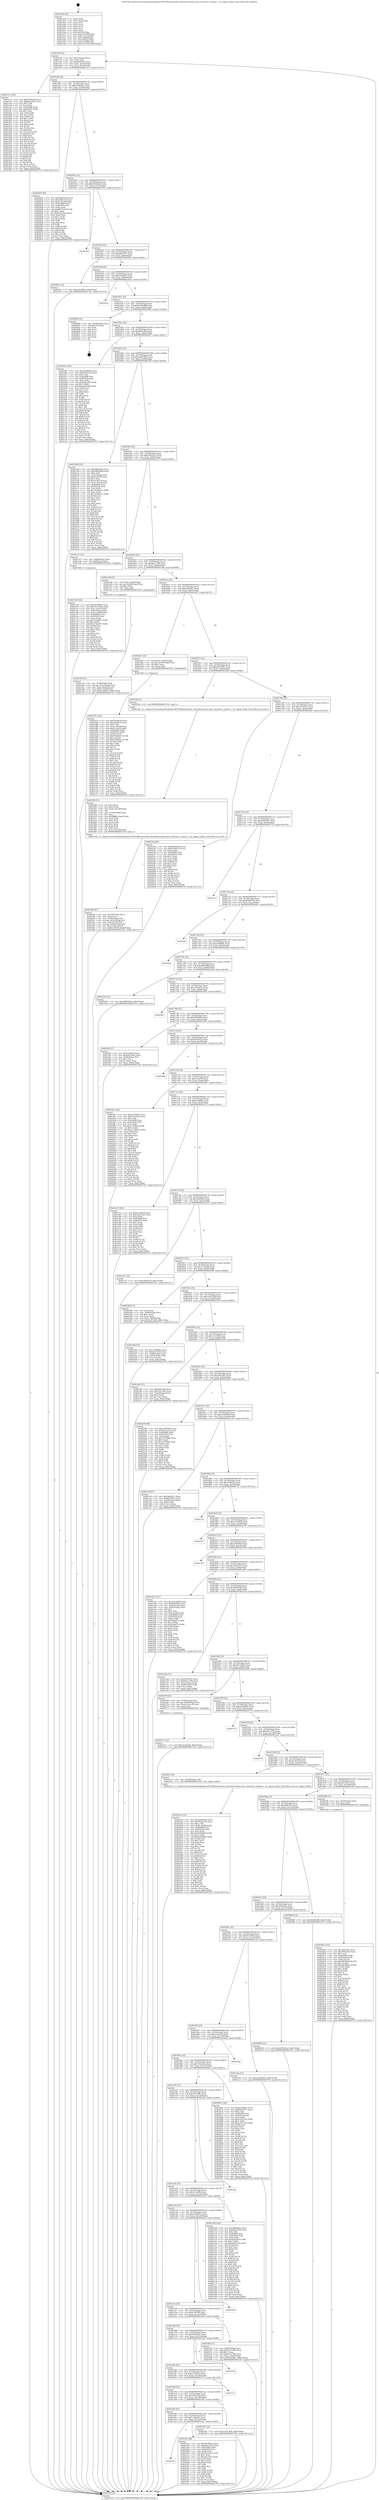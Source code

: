 digraph "0x4015b0" {
  label = "0x4015b0 (/mnt/c/Users/mathe/Desktop/tcc/POCII/binaries/extr_linuxdriversmiscvmw_vmcivmci_context.c_ctx_signal_notify_Final-ollvm.out::main(0))"
  labelloc = "t"
  node[shape=record]

  Entry [label="",width=0.3,height=0.3,shape=circle,fillcolor=black,style=filled]
  "0x4015df" [label="{
     0x4015df [23]\l
     | [instrs]\l
     &nbsp;&nbsp;0x4015df \<+3\>: mov -0x6c(%rbp),%eax\l
     &nbsp;&nbsp;0x4015e2 \<+2\>: mov %eax,%ecx\l
     &nbsp;&nbsp;0x4015e4 \<+6\>: sub $0x80e1fd7a,%ecx\l
     &nbsp;&nbsp;0x4015ea \<+3\>: mov %eax,-0x70(%rbp)\l
     &nbsp;&nbsp;0x4015ed \<+3\>: mov %ecx,-0x74(%rbp)\l
     &nbsp;&nbsp;0x4015f0 \<+6\>: je 0000000000401ce1 \<main+0x731\>\l
  }"]
  "0x401ce1" [label="{
     0x401ce1 [134]\l
     | [instrs]\l
     &nbsp;&nbsp;0x401ce1 \<+5\>: mov $0xf5209a34,%eax\l
     &nbsp;&nbsp;0x401ce6 \<+5\>: mov $0xba4a59f1,%ecx\l
     &nbsp;&nbsp;0x401ceb \<+2\>: mov $0x1,%dl\l
     &nbsp;&nbsp;0x401ced \<+2\>: xor %esi,%esi\l
     &nbsp;&nbsp;0x401cef \<+7\>: mov 0x405068,%edi\l
     &nbsp;&nbsp;0x401cf6 \<+8\>: mov 0x405054,%r8d\l
     &nbsp;&nbsp;0x401cfe \<+3\>: sub $0x1,%esi\l
     &nbsp;&nbsp;0x401d01 \<+3\>: mov %edi,%r9d\l
     &nbsp;&nbsp;0x401d04 \<+3\>: add %esi,%r9d\l
     &nbsp;&nbsp;0x401d07 \<+4\>: imul %r9d,%edi\l
     &nbsp;&nbsp;0x401d0b \<+3\>: and $0x1,%edi\l
     &nbsp;&nbsp;0x401d0e \<+3\>: cmp $0x0,%edi\l
     &nbsp;&nbsp;0x401d11 \<+4\>: sete %r10b\l
     &nbsp;&nbsp;0x401d15 \<+4\>: cmp $0xa,%r8d\l
     &nbsp;&nbsp;0x401d19 \<+4\>: setl %r11b\l
     &nbsp;&nbsp;0x401d1d \<+3\>: mov %r10b,%bl\l
     &nbsp;&nbsp;0x401d20 \<+3\>: xor $0xff,%bl\l
     &nbsp;&nbsp;0x401d23 \<+3\>: mov %r11b,%r14b\l
     &nbsp;&nbsp;0x401d26 \<+4\>: xor $0xff,%r14b\l
     &nbsp;&nbsp;0x401d2a \<+3\>: xor $0x0,%dl\l
     &nbsp;&nbsp;0x401d2d \<+3\>: mov %bl,%r15b\l
     &nbsp;&nbsp;0x401d30 \<+4\>: and $0x0,%r15b\l
     &nbsp;&nbsp;0x401d34 \<+3\>: and %dl,%r10b\l
     &nbsp;&nbsp;0x401d37 \<+3\>: mov %r14b,%r12b\l
     &nbsp;&nbsp;0x401d3a \<+4\>: and $0x0,%r12b\l
     &nbsp;&nbsp;0x401d3e \<+3\>: and %dl,%r11b\l
     &nbsp;&nbsp;0x401d41 \<+3\>: or %r10b,%r15b\l
     &nbsp;&nbsp;0x401d44 \<+3\>: or %r11b,%r12b\l
     &nbsp;&nbsp;0x401d47 \<+3\>: xor %r12b,%r15b\l
     &nbsp;&nbsp;0x401d4a \<+3\>: or %r14b,%bl\l
     &nbsp;&nbsp;0x401d4d \<+3\>: xor $0xff,%bl\l
     &nbsp;&nbsp;0x401d50 \<+3\>: or $0x0,%dl\l
     &nbsp;&nbsp;0x401d53 \<+2\>: and %dl,%bl\l
     &nbsp;&nbsp;0x401d55 \<+3\>: or %bl,%r15b\l
     &nbsp;&nbsp;0x401d58 \<+4\>: test $0x1,%r15b\l
     &nbsp;&nbsp;0x401d5c \<+3\>: cmovne %ecx,%eax\l
     &nbsp;&nbsp;0x401d5f \<+3\>: mov %eax,-0x6c(%rbp)\l
     &nbsp;&nbsp;0x401d62 \<+5\>: jmp 0000000000402793 \<main+0x11e3\>\l
  }"]
  "0x4015f6" [label="{
     0x4015f6 [22]\l
     | [instrs]\l
     &nbsp;&nbsp;0x4015f6 \<+5\>: jmp 00000000004015fb \<main+0x4b\>\l
     &nbsp;&nbsp;0x4015fb \<+3\>: mov -0x70(%rbp),%eax\l
     &nbsp;&nbsp;0x4015fe \<+5\>: sub $0x8166b10c,%eax\l
     &nbsp;&nbsp;0x401603 \<+3\>: mov %eax,-0x78(%rbp)\l
     &nbsp;&nbsp;0x401606 \<+6\>: je 0000000000402625 \<main+0x1075\>\l
  }"]
  Exit [label="",width=0.3,height=0.3,shape=circle,fillcolor=black,style=filled,peripheries=2]
  "0x402625" [label="{
     0x402625 [95]\l
     | [instrs]\l
     &nbsp;&nbsp;0x402625 \<+5\>: mov $0x88382ded,%eax\l
     &nbsp;&nbsp;0x40262a \<+5\>: mov $0x4dffa75e,%ecx\l
     &nbsp;&nbsp;0x40262f \<+7\>: movl $0x0,-0x38(%rbp)\l
     &nbsp;&nbsp;0x402636 \<+7\>: mov 0x405068,%edx\l
     &nbsp;&nbsp;0x40263d \<+7\>: mov 0x405054,%esi\l
     &nbsp;&nbsp;0x402644 \<+2\>: mov %edx,%edi\l
     &nbsp;&nbsp;0x402646 \<+6\>: add $0x66355d19,%edi\l
     &nbsp;&nbsp;0x40264c \<+3\>: sub $0x1,%edi\l
     &nbsp;&nbsp;0x40264f \<+6\>: sub $0x66355d19,%edi\l
     &nbsp;&nbsp;0x402655 \<+3\>: imul %edi,%edx\l
     &nbsp;&nbsp;0x402658 \<+3\>: and $0x1,%edx\l
     &nbsp;&nbsp;0x40265b \<+3\>: cmp $0x0,%edx\l
     &nbsp;&nbsp;0x40265e \<+4\>: sete %r8b\l
     &nbsp;&nbsp;0x402662 \<+3\>: cmp $0xa,%esi\l
     &nbsp;&nbsp;0x402665 \<+4\>: setl %r9b\l
     &nbsp;&nbsp;0x402669 \<+3\>: mov %r8b,%r10b\l
     &nbsp;&nbsp;0x40266c \<+3\>: and %r9b,%r10b\l
     &nbsp;&nbsp;0x40266f \<+3\>: xor %r9b,%r8b\l
     &nbsp;&nbsp;0x402672 \<+3\>: or %r8b,%r10b\l
     &nbsp;&nbsp;0x402675 \<+4\>: test $0x1,%r10b\l
     &nbsp;&nbsp;0x402679 \<+3\>: cmovne %ecx,%eax\l
     &nbsp;&nbsp;0x40267c \<+3\>: mov %eax,-0x6c(%rbp)\l
     &nbsp;&nbsp;0x40267f \<+5\>: jmp 0000000000402793 \<main+0x11e3\>\l
  }"]
  "0x40160c" [label="{
     0x40160c [22]\l
     | [instrs]\l
     &nbsp;&nbsp;0x40160c \<+5\>: jmp 0000000000401611 \<main+0x61\>\l
     &nbsp;&nbsp;0x401611 \<+3\>: mov -0x70(%rbp),%eax\l
     &nbsp;&nbsp;0x401614 \<+5\>: sub $0x88382ded,%eax\l
     &nbsp;&nbsp;0x401619 \<+3\>: mov %eax,-0x7c(%rbp)\l
     &nbsp;&nbsp;0x40161c \<+6\>: je 0000000000402785 \<main+0x11d5\>\l
  }"]
  "0x402405" [label="{
     0x402405 [152]\l
     | [instrs]\l
     &nbsp;&nbsp;0x402405 \<+5\>: mov $0x29e4f5ac,%ecx\l
     &nbsp;&nbsp;0x40240a \<+5\>: mov $0x4f04e434,%edx\l
     &nbsp;&nbsp;0x40240f \<+3\>: mov $0x1,%sil\l
     &nbsp;&nbsp;0x402412 \<+8\>: mov 0x405068,%r8d\l
     &nbsp;&nbsp;0x40241a \<+8\>: mov 0x405054,%r9d\l
     &nbsp;&nbsp;0x402422 \<+3\>: mov %r8d,%r10d\l
     &nbsp;&nbsp;0x402425 \<+7\>: add $0xb4b388ed,%r10d\l
     &nbsp;&nbsp;0x40242c \<+4\>: sub $0x1,%r10d\l
     &nbsp;&nbsp;0x402430 \<+7\>: sub $0xb4b388ed,%r10d\l
     &nbsp;&nbsp;0x402437 \<+4\>: imul %r10d,%r8d\l
     &nbsp;&nbsp;0x40243b \<+4\>: and $0x1,%r8d\l
     &nbsp;&nbsp;0x40243f \<+4\>: cmp $0x0,%r8d\l
     &nbsp;&nbsp;0x402443 \<+4\>: sete %r11b\l
     &nbsp;&nbsp;0x402447 \<+4\>: cmp $0xa,%r9d\l
     &nbsp;&nbsp;0x40244b \<+3\>: setl %bl\l
     &nbsp;&nbsp;0x40244e \<+3\>: mov %r11b,%r14b\l
     &nbsp;&nbsp;0x402451 \<+4\>: xor $0xff,%r14b\l
     &nbsp;&nbsp;0x402455 \<+3\>: mov %bl,%r15b\l
     &nbsp;&nbsp;0x402458 \<+4\>: xor $0xff,%r15b\l
     &nbsp;&nbsp;0x40245c \<+4\>: xor $0x1,%sil\l
     &nbsp;&nbsp;0x402460 \<+3\>: mov %r14b,%r12b\l
     &nbsp;&nbsp;0x402463 \<+4\>: and $0xff,%r12b\l
     &nbsp;&nbsp;0x402467 \<+3\>: and %sil,%r11b\l
     &nbsp;&nbsp;0x40246a \<+3\>: mov %r15b,%r13b\l
     &nbsp;&nbsp;0x40246d \<+4\>: and $0xff,%r13b\l
     &nbsp;&nbsp;0x402471 \<+3\>: and %sil,%bl\l
     &nbsp;&nbsp;0x402474 \<+3\>: or %r11b,%r12b\l
     &nbsp;&nbsp;0x402477 \<+3\>: or %bl,%r13b\l
     &nbsp;&nbsp;0x40247a \<+3\>: xor %r13b,%r12b\l
     &nbsp;&nbsp;0x40247d \<+3\>: or %r15b,%r14b\l
     &nbsp;&nbsp;0x402480 \<+4\>: xor $0xff,%r14b\l
     &nbsp;&nbsp;0x402484 \<+4\>: or $0x1,%sil\l
     &nbsp;&nbsp;0x402488 \<+3\>: and %sil,%r14b\l
     &nbsp;&nbsp;0x40248b \<+3\>: or %r14b,%r12b\l
     &nbsp;&nbsp;0x40248e \<+4\>: test $0x1,%r12b\l
     &nbsp;&nbsp;0x402492 \<+3\>: cmovne %edx,%ecx\l
     &nbsp;&nbsp;0x402495 \<+3\>: mov %ecx,-0x6c(%rbp)\l
     &nbsp;&nbsp;0x402498 \<+5\>: jmp 0000000000402793 \<main+0x11e3\>\l
  }"]
  "0x402785" [label="{
     0x402785\l
  }", style=dashed]
  "0x401622" [label="{
     0x401622 [22]\l
     | [instrs]\l
     &nbsp;&nbsp;0x401622 \<+5\>: jmp 0000000000401627 \<main+0x77\>\l
     &nbsp;&nbsp;0x401627 \<+3\>: mov -0x70(%rbp),%eax\l
     &nbsp;&nbsp;0x40162a \<+5\>: sub $0x8f4b7817,%eax\l
     &nbsp;&nbsp;0x40162f \<+3\>: mov %eax,-0x80(%rbp)\l
     &nbsp;&nbsp;0x401632 \<+6\>: je 00000000004020fc \<main+0xb4c\>\l
  }"]
  "0x401acf" [label="{
     0x401acf\l
  }", style=dashed]
  "0x4020fc" [label="{
     0x4020fc [12]\l
     | [instrs]\l
     &nbsp;&nbsp;0x4020fc \<+7\>: movl $0x5a5c49f4,-0x6c(%rbp)\l
     &nbsp;&nbsp;0x402103 \<+5\>: jmp 0000000000402793 \<main+0x11e3\>\l
  }"]
  "0x401638" [label="{
     0x401638 [25]\l
     | [instrs]\l
     &nbsp;&nbsp;0x401638 \<+5\>: jmp 000000000040163d \<main+0x8d\>\l
     &nbsp;&nbsp;0x40163d \<+3\>: mov -0x70(%rbp),%eax\l
     &nbsp;&nbsp;0x401640 \<+5\>: sub $0x90a9fd10,%eax\l
     &nbsp;&nbsp;0x401645 \<+6\>: mov %eax,-0x84(%rbp)\l
     &nbsp;&nbsp;0x40164b \<+6\>: je 00000000004026a5 \<main+0x10f5\>\l
  }"]
  "0x4023a1" [label="{
     0x4023a1 [88]\l
     | [instrs]\l
     &nbsp;&nbsp;0x4023a1 \<+5\>: mov $0x29e4f5ac,%eax\l
     &nbsp;&nbsp;0x4023a6 \<+5\>: mov $0x4d15cd7d,%ecx\l
     &nbsp;&nbsp;0x4023ab \<+7\>: mov 0x405068,%edx\l
     &nbsp;&nbsp;0x4023b2 \<+7\>: mov 0x405054,%esi\l
     &nbsp;&nbsp;0x4023b9 \<+2\>: mov %edx,%edi\l
     &nbsp;&nbsp;0x4023bb \<+6\>: add $0xe43ce9e3,%edi\l
     &nbsp;&nbsp;0x4023c1 \<+3\>: sub $0x1,%edi\l
     &nbsp;&nbsp;0x4023c4 \<+6\>: sub $0xe43ce9e3,%edi\l
     &nbsp;&nbsp;0x4023ca \<+3\>: imul %edi,%edx\l
     &nbsp;&nbsp;0x4023cd \<+3\>: and $0x1,%edx\l
     &nbsp;&nbsp;0x4023d0 \<+3\>: cmp $0x0,%edx\l
     &nbsp;&nbsp;0x4023d3 \<+4\>: sete %r8b\l
     &nbsp;&nbsp;0x4023d7 \<+3\>: cmp $0xa,%esi\l
     &nbsp;&nbsp;0x4023da \<+4\>: setl %r9b\l
     &nbsp;&nbsp;0x4023de \<+3\>: mov %r8b,%r10b\l
     &nbsp;&nbsp;0x4023e1 \<+3\>: and %r9b,%r10b\l
     &nbsp;&nbsp;0x4023e4 \<+3\>: xor %r9b,%r8b\l
     &nbsp;&nbsp;0x4023e7 \<+3\>: or %r8b,%r10b\l
     &nbsp;&nbsp;0x4023ea \<+4\>: test $0x1,%r10b\l
     &nbsp;&nbsp;0x4023ee \<+3\>: cmovne %ecx,%eax\l
     &nbsp;&nbsp;0x4023f1 \<+3\>: mov %eax,-0x6c(%rbp)\l
     &nbsp;&nbsp;0x4023f4 \<+5\>: jmp 0000000000402793 \<main+0x11e3\>\l
  }"]
  "0x4026a5" [label="{
     0x4026a5\l
  }", style=dashed]
  "0x401651" [label="{
     0x401651 [25]\l
     | [instrs]\l
     &nbsp;&nbsp;0x401651 \<+5\>: jmp 0000000000401656 \<main+0xa6\>\l
     &nbsp;&nbsp;0x401656 \<+3\>: mov -0x70(%rbp),%eax\l
     &nbsp;&nbsp;0x401659 \<+5\>: sub $0x9248c988,%eax\l
     &nbsp;&nbsp;0x40165e \<+6\>: mov %eax,-0x88(%rbp)\l
     &nbsp;&nbsp;0x401664 \<+6\>: je 0000000000402690 \<main+0x10e0\>\l
  }"]
  "0x40237c" [label="{
     0x40237c [12]\l
     | [instrs]\l
     &nbsp;&nbsp;0x40237c \<+7\>: movl $0x12c24ad9,-0x6c(%rbp)\l
     &nbsp;&nbsp;0x402383 \<+5\>: jmp 0000000000402793 \<main+0x11e3\>\l
  }"]
  "0x402690" [label="{
     0x402690 [21]\l
     | [instrs]\l
     &nbsp;&nbsp;0x402690 \<+3\>: mov -0x38(%rbp),%eax\l
     &nbsp;&nbsp;0x402693 \<+7\>: add $0x128,%rsp\l
     &nbsp;&nbsp;0x40269a \<+1\>: pop %rbx\l
     &nbsp;&nbsp;0x40269b \<+2\>: pop %r12\l
     &nbsp;&nbsp;0x40269d \<+2\>: pop %r13\l
     &nbsp;&nbsp;0x40269f \<+2\>: pop %r14\l
     &nbsp;&nbsp;0x4026a1 \<+2\>: pop %r15\l
     &nbsp;&nbsp;0x4026a3 \<+1\>: pop %rbp\l
     &nbsp;&nbsp;0x4026a4 \<+1\>: ret\l
  }"]
  "0x40166a" [label="{
     0x40166a [25]\l
     | [instrs]\l
     &nbsp;&nbsp;0x40166a \<+5\>: jmp 000000000040166f \<main+0xbf\>\l
     &nbsp;&nbsp;0x40166f \<+3\>: mov -0x70(%rbp),%eax\l
     &nbsp;&nbsp;0x401672 \<+5\>: sub $0x9fe8c540,%eax\l
     &nbsp;&nbsp;0x401677 \<+6\>: mov %eax,-0x8c(%rbp)\l
     &nbsp;&nbsp;0x40167d \<+6\>: je 0000000000401bb7 \<main+0x607\>\l
  }"]
  "0x401ab6" [label="{
     0x401ab6 [25]\l
     | [instrs]\l
     &nbsp;&nbsp;0x401ab6 \<+5\>: jmp 0000000000401abb \<main+0x50b\>\l
     &nbsp;&nbsp;0x401abb \<+3\>: mov -0x70(%rbp),%eax\l
     &nbsp;&nbsp;0x401abe \<+5\>: sub $0x7c4d4e6a,%eax\l
     &nbsp;&nbsp;0x401ac3 \<+6\>: mov %eax,-0x13c(%rbp)\l
     &nbsp;&nbsp;0x401ac9 \<+6\>: je 00000000004023a1 \<main+0xdf1\>\l
  }"]
  "0x401bb7" [label="{
     0x401bb7 [144]\l
     | [instrs]\l
     &nbsp;&nbsp;0x401bb7 \<+5\>: mov $0xe439680c,%eax\l
     &nbsp;&nbsp;0x401bbc \<+5\>: mov $0xb3822c03,%ecx\l
     &nbsp;&nbsp;0x401bc1 \<+2\>: mov $0x1,%dl\l
     &nbsp;&nbsp;0x401bc3 \<+7\>: mov 0x405068,%esi\l
     &nbsp;&nbsp;0x401bca \<+7\>: mov 0x405054,%edi\l
     &nbsp;&nbsp;0x401bd1 \<+3\>: mov %esi,%r8d\l
     &nbsp;&nbsp;0x401bd4 \<+7\>: sub $0x202b23f9,%r8d\l
     &nbsp;&nbsp;0x401bdb \<+4\>: sub $0x1,%r8d\l
     &nbsp;&nbsp;0x401bdf \<+7\>: add $0x202b23f9,%r8d\l
     &nbsp;&nbsp;0x401be6 \<+4\>: imul %r8d,%esi\l
     &nbsp;&nbsp;0x401bea \<+3\>: and $0x1,%esi\l
     &nbsp;&nbsp;0x401bed \<+3\>: cmp $0x0,%esi\l
     &nbsp;&nbsp;0x401bf0 \<+4\>: sete %r9b\l
     &nbsp;&nbsp;0x401bf4 \<+3\>: cmp $0xa,%edi\l
     &nbsp;&nbsp;0x401bf7 \<+4\>: setl %r10b\l
     &nbsp;&nbsp;0x401bfb \<+3\>: mov %r9b,%r11b\l
     &nbsp;&nbsp;0x401bfe \<+4\>: xor $0xff,%r11b\l
     &nbsp;&nbsp;0x401c02 \<+3\>: mov %r10b,%bl\l
     &nbsp;&nbsp;0x401c05 \<+3\>: xor $0xff,%bl\l
     &nbsp;&nbsp;0x401c08 \<+3\>: xor $0x1,%dl\l
     &nbsp;&nbsp;0x401c0b \<+3\>: mov %r11b,%r14b\l
     &nbsp;&nbsp;0x401c0e \<+4\>: and $0xff,%r14b\l
     &nbsp;&nbsp;0x401c12 \<+3\>: and %dl,%r9b\l
     &nbsp;&nbsp;0x401c15 \<+3\>: mov %bl,%r15b\l
     &nbsp;&nbsp;0x401c18 \<+4\>: and $0xff,%r15b\l
     &nbsp;&nbsp;0x401c1c \<+3\>: and %dl,%r10b\l
     &nbsp;&nbsp;0x401c1f \<+3\>: or %r9b,%r14b\l
     &nbsp;&nbsp;0x401c22 \<+3\>: or %r10b,%r15b\l
     &nbsp;&nbsp;0x401c25 \<+3\>: xor %r15b,%r14b\l
     &nbsp;&nbsp;0x401c28 \<+3\>: or %bl,%r11b\l
     &nbsp;&nbsp;0x401c2b \<+4\>: xor $0xff,%r11b\l
     &nbsp;&nbsp;0x401c2f \<+3\>: or $0x1,%dl\l
     &nbsp;&nbsp;0x401c32 \<+3\>: and %dl,%r11b\l
     &nbsp;&nbsp;0x401c35 \<+3\>: or %r11b,%r14b\l
     &nbsp;&nbsp;0x401c38 \<+4\>: test $0x1,%r14b\l
     &nbsp;&nbsp;0x401c3c \<+3\>: cmovne %ecx,%eax\l
     &nbsp;&nbsp;0x401c3f \<+3\>: mov %eax,-0x6c(%rbp)\l
     &nbsp;&nbsp;0x401c42 \<+5\>: jmp 0000000000402793 \<main+0x11e3\>\l
  }"]
  "0x401683" [label="{
     0x401683 [25]\l
     | [instrs]\l
     &nbsp;&nbsp;0x401683 \<+5\>: jmp 0000000000401688 \<main+0xd8\>\l
     &nbsp;&nbsp;0x401688 \<+3\>: mov -0x70(%rbp),%eax\l
     &nbsp;&nbsp;0x40168b \<+5\>: sub $0xadbb7959,%eax\l
     &nbsp;&nbsp;0x401690 \<+6\>: mov %eax,-0x90(%rbp)\l
     &nbsp;&nbsp;0x401696 \<+6\>: je 0000000000402198 \<main+0xbe8\>\l
  }"]
  "0x402341" [label="{
     0x402341 [12]\l
     | [instrs]\l
     &nbsp;&nbsp;0x402341 \<+7\>: movl $0x1ad7c368,-0x6c(%rbp)\l
     &nbsp;&nbsp;0x402348 \<+5\>: jmp 0000000000402793 \<main+0x11e3\>\l
  }"]
  "0x402198" [label="{
     0x402198 [165]\l
     | [instrs]\l
     &nbsp;&nbsp;0x402198 \<+5\>: mov $0xd46d2d5c,%eax\l
     &nbsp;&nbsp;0x40219d \<+5\>: mov $0xe9bb5868,%ecx\l
     &nbsp;&nbsp;0x4021a2 \<+2\>: mov $0x1,%dl\l
     &nbsp;&nbsp;0x4021a4 \<+3\>: mov -0x5c(%rbp),%esi\l
     &nbsp;&nbsp;0x4021a7 \<+6\>: add $0xc63faf78,%esi\l
     &nbsp;&nbsp;0x4021ad \<+3\>: add $0x1,%esi\l
     &nbsp;&nbsp;0x4021b0 \<+6\>: sub $0xc63faf78,%esi\l
     &nbsp;&nbsp;0x4021b6 \<+3\>: mov %esi,-0x5c(%rbp)\l
     &nbsp;&nbsp;0x4021b9 \<+7\>: mov 0x405068,%esi\l
     &nbsp;&nbsp;0x4021c0 \<+7\>: mov 0x405054,%edi\l
     &nbsp;&nbsp;0x4021c7 \<+3\>: mov %esi,%r8d\l
     &nbsp;&nbsp;0x4021ca \<+7\>: add $0x74544a21,%r8d\l
     &nbsp;&nbsp;0x4021d1 \<+4\>: sub $0x1,%r8d\l
     &nbsp;&nbsp;0x4021d5 \<+7\>: sub $0x74544a21,%r8d\l
     &nbsp;&nbsp;0x4021dc \<+4\>: imul %r8d,%esi\l
     &nbsp;&nbsp;0x4021e0 \<+3\>: and $0x1,%esi\l
     &nbsp;&nbsp;0x4021e3 \<+3\>: cmp $0x0,%esi\l
     &nbsp;&nbsp;0x4021e6 \<+4\>: sete %r9b\l
     &nbsp;&nbsp;0x4021ea \<+3\>: cmp $0xa,%edi\l
     &nbsp;&nbsp;0x4021ed \<+4\>: setl %r10b\l
     &nbsp;&nbsp;0x4021f1 \<+3\>: mov %r9b,%r11b\l
     &nbsp;&nbsp;0x4021f4 \<+4\>: xor $0xff,%r11b\l
     &nbsp;&nbsp;0x4021f8 \<+3\>: mov %r10b,%bl\l
     &nbsp;&nbsp;0x4021fb \<+3\>: xor $0xff,%bl\l
     &nbsp;&nbsp;0x4021fe \<+3\>: xor $0x0,%dl\l
     &nbsp;&nbsp;0x402201 \<+3\>: mov %r11b,%r14b\l
     &nbsp;&nbsp;0x402204 \<+4\>: and $0x0,%r14b\l
     &nbsp;&nbsp;0x402208 \<+3\>: and %dl,%r9b\l
     &nbsp;&nbsp;0x40220b \<+3\>: mov %bl,%r15b\l
     &nbsp;&nbsp;0x40220e \<+4\>: and $0x0,%r15b\l
     &nbsp;&nbsp;0x402212 \<+3\>: and %dl,%r10b\l
     &nbsp;&nbsp;0x402215 \<+3\>: or %r9b,%r14b\l
     &nbsp;&nbsp;0x402218 \<+3\>: or %r10b,%r15b\l
     &nbsp;&nbsp;0x40221b \<+3\>: xor %r15b,%r14b\l
     &nbsp;&nbsp;0x40221e \<+3\>: or %bl,%r11b\l
     &nbsp;&nbsp;0x402221 \<+4\>: xor $0xff,%r11b\l
     &nbsp;&nbsp;0x402225 \<+3\>: or $0x0,%dl\l
     &nbsp;&nbsp;0x402228 \<+3\>: and %dl,%r11b\l
     &nbsp;&nbsp;0x40222b \<+3\>: or %r11b,%r14b\l
     &nbsp;&nbsp;0x40222e \<+4\>: test $0x1,%r14b\l
     &nbsp;&nbsp;0x402232 \<+3\>: cmovne %ecx,%eax\l
     &nbsp;&nbsp;0x402235 \<+3\>: mov %eax,-0x6c(%rbp)\l
     &nbsp;&nbsp;0x402238 \<+5\>: jmp 0000000000402793 \<main+0x11e3\>\l
  }"]
  "0x40169c" [label="{
     0x40169c [25]\l
     | [instrs]\l
     &nbsp;&nbsp;0x40169c \<+5\>: jmp 00000000004016a1 \<main+0xf1\>\l
     &nbsp;&nbsp;0x4016a1 \<+3\>: mov -0x70(%rbp),%eax\l
     &nbsp;&nbsp;0x4016a4 \<+5\>: sub $0xb3822c03,%eax\l
     &nbsp;&nbsp;0x4016a9 \<+6\>: mov %eax,-0x94(%rbp)\l
     &nbsp;&nbsp;0x4016af \<+6\>: je 0000000000401c47 \<main+0x697\>\l
  }"]
  "0x401a9d" [label="{
     0x401a9d [25]\l
     | [instrs]\l
     &nbsp;&nbsp;0x401a9d \<+5\>: jmp 0000000000401aa2 \<main+0x4f2\>\l
     &nbsp;&nbsp;0x401aa2 \<+3\>: mov -0x70(%rbp),%eax\l
     &nbsp;&nbsp;0x401aa5 \<+5\>: sub $0x76b3915b,%eax\l
     &nbsp;&nbsp;0x401aaa \<+6\>: mov %eax,-0x138(%rbp)\l
     &nbsp;&nbsp;0x401ab0 \<+6\>: je 0000000000402341 \<main+0xd91\>\l
  }"]
  "0x401c47" [label="{
     0x401c47 [13]\l
     | [instrs]\l
     &nbsp;&nbsp;0x401c47 \<+4\>: mov -0x48(%rbp),%rax\l
     &nbsp;&nbsp;0x401c4b \<+4\>: mov 0x8(%rax),%rdi\l
     &nbsp;&nbsp;0x401c4f \<+5\>: call 0000000000401060 \<atoi@plt\>\l
     | [calls]\l
     &nbsp;&nbsp;0x401060 \{1\} (unknown)\l
  }"]
  "0x4016b5" [label="{
     0x4016b5 [25]\l
     | [instrs]\l
     &nbsp;&nbsp;0x4016b5 \<+5\>: jmp 00000000004016ba \<main+0x10a\>\l
     &nbsp;&nbsp;0x4016ba \<+3\>: mov -0x70(%rbp),%eax\l
     &nbsp;&nbsp;0x4016bd \<+5\>: sub $0xb4e1a790,%eax\l
     &nbsp;&nbsp;0x4016c2 \<+6\>: mov %eax,-0x98(%rbp)\l
     &nbsp;&nbsp;0x4016c8 \<+6\>: je 0000000000401e48 \<main+0x898\>\l
  }"]
  "0x402713" [label="{
     0x402713\l
  }", style=dashed]
  "0x401e48" [label="{
     0x401e48 [23]\l
     | [instrs]\l
     &nbsp;&nbsp;0x401e48 \<+7\>: movl $0x1,-0x60(%rbp)\l
     &nbsp;&nbsp;0x401e4f \<+4\>: movslq -0x60(%rbp),%rax\l
     &nbsp;&nbsp;0x401e53 \<+4\>: shl $0x2,%rax\l
     &nbsp;&nbsp;0x401e57 \<+3\>: mov %rax,%rdi\l
     &nbsp;&nbsp;0x401e5a \<+5\>: call 0000000000401050 \<malloc@plt\>\l
     | [calls]\l
     &nbsp;&nbsp;0x401050 \{1\} (unknown)\l
  }"]
  "0x4016ce" [label="{
     0x4016ce [25]\l
     | [instrs]\l
     &nbsp;&nbsp;0x4016ce \<+5\>: jmp 00000000004016d3 \<main+0x123\>\l
     &nbsp;&nbsp;0x4016d3 \<+3\>: mov -0x70(%rbp),%eax\l
     &nbsp;&nbsp;0x4016d6 \<+5\>: sub $0xba4a59f1,%eax\l
     &nbsp;&nbsp;0x4016db \<+6\>: mov %eax,-0x9c(%rbp)\l
     &nbsp;&nbsp;0x4016e1 \<+6\>: je 0000000000401d67 \<main+0x7b7\>\l
  }"]
  "0x401a84" [label="{
     0x401a84 [25]\l
     | [instrs]\l
     &nbsp;&nbsp;0x401a84 \<+5\>: jmp 0000000000401a89 \<main+0x4d9\>\l
     &nbsp;&nbsp;0x401a89 \<+3\>: mov -0x70(%rbp),%eax\l
     &nbsp;&nbsp;0x401a8c \<+5\>: sub $0x6a74dd3c,%eax\l
     &nbsp;&nbsp;0x401a91 \<+6\>: mov %eax,-0x134(%rbp)\l
     &nbsp;&nbsp;0x401a97 \<+6\>: je 0000000000402713 \<main+0x1163\>\l
  }"]
  "0x401d67" [label="{
     0x401d67 [23]\l
     | [instrs]\l
     &nbsp;&nbsp;0x401d67 \<+7\>: movl $0x1,-0x50(%rbp)\l
     &nbsp;&nbsp;0x401d6e \<+4\>: movslq -0x50(%rbp),%rax\l
     &nbsp;&nbsp;0x401d72 \<+4\>: shl $0x3,%rax\l
     &nbsp;&nbsp;0x401d76 \<+3\>: mov %rax,%rdi\l
     &nbsp;&nbsp;0x401d79 \<+5\>: call 0000000000401050 \<malloc@plt\>\l
     | [calls]\l
     &nbsp;&nbsp;0x401050 \{1\} (unknown)\l
  }"]
  "0x4016e7" [label="{
     0x4016e7 [25]\l
     | [instrs]\l
     &nbsp;&nbsp;0x4016e7 \<+5\>: jmp 00000000004016ec \<main+0x13c\>\l
     &nbsp;&nbsp;0x4016ec \<+3\>: mov -0x70(%rbp),%eax\l
     &nbsp;&nbsp;0x4016ef \<+5\>: sub $0xbd433483,%eax\l
     &nbsp;&nbsp;0x4016f4 \<+6\>: mov %eax,-0xa0(%rbp)\l
     &nbsp;&nbsp;0x4016fa \<+6\>: je 0000000000401f5b \<main+0x9ab\>\l
  }"]
  "0x40253b" [label="{
     0x40253b\l
  }", style=dashed]
  "0x401f5b" [label="{
     0x401f5b [5]\l
     | [instrs]\l
     &nbsp;&nbsp;0x401f5b \<+5\>: call 0000000000401160 \<next_i\>\l
     | [calls]\l
     &nbsp;&nbsp;0x401160 \{1\} (/mnt/c/Users/mathe/Desktop/tcc/POCII/binaries/extr_linuxdriversmiscvmw_vmcivmci_context.c_ctx_signal_notify_Final-ollvm.out::next_i)\l
  }"]
  "0x401700" [label="{
     0x401700 [25]\l
     | [instrs]\l
     &nbsp;&nbsp;0x401700 \<+5\>: jmp 0000000000401705 \<main+0x155\>\l
     &nbsp;&nbsp;0x401705 \<+3\>: mov -0x70(%rbp),%eax\l
     &nbsp;&nbsp;0x401708 \<+5\>: sub $0xc01016ce,%eax\l
     &nbsp;&nbsp;0x40170d \<+6\>: mov %eax,-0xa4(%rbp)\l
     &nbsp;&nbsp;0x401713 \<+6\>: je 00000000004025d2 \<main+0x1022\>\l
  }"]
  "0x4022aa" [label="{
     0x4022aa [151]\l
     | [instrs]\l
     &nbsp;&nbsp;0x4022aa \<+5\>: mov $0x2e9930e0,%eax\l
     &nbsp;&nbsp;0x4022af \<+5\>: mov $0x76b3915b,%ecx\l
     &nbsp;&nbsp;0x4022b4 \<+2\>: mov $0x1,%dl\l
     &nbsp;&nbsp;0x4022b6 \<+7\>: movl $0x0,-0x68(%rbp)\l
     &nbsp;&nbsp;0x4022bd \<+7\>: mov 0x405068,%esi\l
     &nbsp;&nbsp;0x4022c4 \<+8\>: mov 0x405054,%r8d\l
     &nbsp;&nbsp;0x4022cc \<+3\>: mov %esi,%r9d\l
     &nbsp;&nbsp;0x4022cf \<+7\>: add $0x4d50684a,%r9d\l
     &nbsp;&nbsp;0x4022d6 \<+4\>: sub $0x1,%r9d\l
     &nbsp;&nbsp;0x4022da \<+7\>: sub $0x4d50684a,%r9d\l
     &nbsp;&nbsp;0x4022e1 \<+4\>: imul %r9d,%esi\l
     &nbsp;&nbsp;0x4022e5 \<+3\>: and $0x1,%esi\l
     &nbsp;&nbsp;0x4022e8 \<+3\>: cmp $0x0,%esi\l
     &nbsp;&nbsp;0x4022eb \<+4\>: sete %r10b\l
     &nbsp;&nbsp;0x4022ef \<+4\>: cmp $0xa,%r8d\l
     &nbsp;&nbsp;0x4022f3 \<+4\>: setl %r11b\l
     &nbsp;&nbsp;0x4022f7 \<+3\>: mov %r10b,%bl\l
     &nbsp;&nbsp;0x4022fa \<+3\>: xor $0xff,%bl\l
     &nbsp;&nbsp;0x4022fd \<+3\>: mov %r11b,%r14b\l
     &nbsp;&nbsp;0x402300 \<+4\>: xor $0xff,%r14b\l
     &nbsp;&nbsp;0x402304 \<+3\>: xor $0x1,%dl\l
     &nbsp;&nbsp;0x402307 \<+3\>: mov %bl,%r15b\l
     &nbsp;&nbsp;0x40230a \<+4\>: and $0xff,%r15b\l
     &nbsp;&nbsp;0x40230e \<+3\>: and %dl,%r10b\l
     &nbsp;&nbsp;0x402311 \<+3\>: mov %r14b,%r12b\l
     &nbsp;&nbsp;0x402314 \<+4\>: and $0xff,%r12b\l
     &nbsp;&nbsp;0x402318 \<+3\>: and %dl,%r11b\l
     &nbsp;&nbsp;0x40231b \<+3\>: or %r10b,%r15b\l
     &nbsp;&nbsp;0x40231e \<+3\>: or %r11b,%r12b\l
     &nbsp;&nbsp;0x402321 \<+3\>: xor %r12b,%r15b\l
     &nbsp;&nbsp;0x402324 \<+3\>: or %r14b,%bl\l
     &nbsp;&nbsp;0x402327 \<+3\>: xor $0xff,%bl\l
     &nbsp;&nbsp;0x40232a \<+3\>: or $0x1,%dl\l
     &nbsp;&nbsp;0x40232d \<+2\>: and %dl,%bl\l
     &nbsp;&nbsp;0x40232f \<+3\>: or %bl,%r15b\l
     &nbsp;&nbsp;0x402332 \<+4\>: test $0x1,%r15b\l
     &nbsp;&nbsp;0x402336 \<+3\>: cmovne %ecx,%eax\l
     &nbsp;&nbsp;0x402339 \<+3\>: mov %eax,-0x6c(%rbp)\l
     &nbsp;&nbsp;0x40233c \<+5\>: jmp 0000000000402793 \<main+0x11e3\>\l
  }"]
  "0x4025d2" [label="{
     0x4025d2 [83]\l
     | [instrs]\l
     &nbsp;&nbsp;0x4025d2 \<+5\>: mov $0x88382ded,%eax\l
     &nbsp;&nbsp;0x4025d7 \<+5\>: mov $0x8166b10c,%ecx\l
     &nbsp;&nbsp;0x4025dc \<+2\>: xor %edx,%edx\l
     &nbsp;&nbsp;0x4025de \<+7\>: mov 0x405068,%esi\l
     &nbsp;&nbsp;0x4025e5 \<+7\>: mov 0x405054,%edi\l
     &nbsp;&nbsp;0x4025ec \<+3\>: sub $0x1,%edx\l
     &nbsp;&nbsp;0x4025ef \<+3\>: mov %esi,%r8d\l
     &nbsp;&nbsp;0x4025f2 \<+3\>: add %edx,%r8d\l
     &nbsp;&nbsp;0x4025f5 \<+4\>: imul %r8d,%esi\l
     &nbsp;&nbsp;0x4025f9 \<+3\>: and $0x1,%esi\l
     &nbsp;&nbsp;0x4025fc \<+3\>: cmp $0x0,%esi\l
     &nbsp;&nbsp;0x4025ff \<+4\>: sete %r9b\l
     &nbsp;&nbsp;0x402603 \<+3\>: cmp $0xa,%edi\l
     &nbsp;&nbsp;0x402606 \<+4\>: setl %r10b\l
     &nbsp;&nbsp;0x40260a \<+3\>: mov %r9b,%r11b\l
     &nbsp;&nbsp;0x40260d \<+3\>: and %r10b,%r11b\l
     &nbsp;&nbsp;0x402610 \<+3\>: xor %r10b,%r9b\l
     &nbsp;&nbsp;0x402613 \<+3\>: or %r9b,%r11b\l
     &nbsp;&nbsp;0x402616 \<+4\>: test $0x1,%r11b\l
     &nbsp;&nbsp;0x40261a \<+3\>: cmovne %ecx,%eax\l
     &nbsp;&nbsp;0x40261d \<+3\>: mov %eax,-0x6c(%rbp)\l
     &nbsp;&nbsp;0x402620 \<+5\>: jmp 0000000000402793 \<main+0x11e3\>\l
  }"]
  "0x401719" [label="{
     0x401719 [25]\l
     | [instrs]\l
     &nbsp;&nbsp;0x401719 \<+5\>: jmp 000000000040171e \<main+0x16e\>\l
     &nbsp;&nbsp;0x40171e \<+3\>: mov -0x70(%rbp),%eax\l
     &nbsp;&nbsp;0x401721 \<+5\>: sub $0xd46d2d5c,%eax\l
     &nbsp;&nbsp;0x401726 \<+6\>: mov %eax,-0xa8(%rbp)\l
     &nbsp;&nbsp;0x40172c \<+6\>: je 000000000040271f \<main+0x116f\>\l
  }"]
  "0x401a6b" [label="{
     0x401a6b [25]\l
     | [instrs]\l
     &nbsp;&nbsp;0x401a6b \<+5\>: jmp 0000000000401a70 \<main+0x4c0\>\l
     &nbsp;&nbsp;0x401a70 \<+3\>: mov -0x70(%rbp),%eax\l
     &nbsp;&nbsp;0x401a73 \<+5\>: sub $0x696c4e67,%eax\l
     &nbsp;&nbsp;0x401a78 \<+6\>: mov %eax,-0x130(%rbp)\l
     &nbsp;&nbsp;0x401a7e \<+6\>: je 000000000040253b \<main+0xf8b\>\l
  }"]
  "0x40271f" [label="{
     0x40271f\l
  }", style=dashed]
  "0x401732" [label="{
     0x401732 [25]\l
     | [instrs]\l
     &nbsp;&nbsp;0x401732 \<+5\>: jmp 0000000000401737 \<main+0x187\>\l
     &nbsp;&nbsp;0x401737 \<+3\>: mov -0x70(%rbp),%eax\l
     &nbsp;&nbsp;0x40173a \<+5\>: sub $0xd8949176,%eax\l
     &nbsp;&nbsp;0x40173f \<+6\>: mov %eax,-0xac(%rbp)\l
     &nbsp;&nbsp;0x401745 \<+6\>: je 0000000000401b4c \<main+0x59c\>\l
  }"]
  "0x401fbd" [label="{
     0x401fbd [31]\l
     | [instrs]\l
     &nbsp;&nbsp;0x401fbd \<+3\>: mov -0x64(%rbp),%eax\l
     &nbsp;&nbsp;0x401fc0 \<+5\>: add $0x83135786,%eax\l
     &nbsp;&nbsp;0x401fc5 \<+3\>: add $0x1,%eax\l
     &nbsp;&nbsp;0x401fc8 \<+5\>: sub $0x83135786,%eax\l
     &nbsp;&nbsp;0x401fcd \<+3\>: mov %eax,-0x64(%rbp)\l
     &nbsp;&nbsp;0x401fd0 \<+7\>: movl $0xfeda886c,-0x6c(%rbp)\l
     &nbsp;&nbsp;0x401fd7 \<+5\>: jmp 0000000000402793 \<main+0x11e3\>\l
  }"]
  "0x401b4c" [label="{
     0x401b4c\l
  }", style=dashed]
  "0x40174b" [label="{
     0x40174b [25]\l
     | [instrs]\l
     &nbsp;&nbsp;0x40174b \<+5\>: jmp 0000000000401750 \<main+0x1a0\>\l
     &nbsp;&nbsp;0x401750 \<+3\>: mov -0x70(%rbp),%eax\l
     &nbsp;&nbsp;0x401753 \<+5\>: sub $0xe439680c,%eax\l
     &nbsp;&nbsp;0x401758 \<+6\>: mov %eax,-0xb0(%rbp)\l
     &nbsp;&nbsp;0x40175e \<+6\>: je 00000000004026bd \<main+0x110d\>\l
  }"]
  "0x401a52" [label="{
     0x401a52 [25]\l
     | [instrs]\l
     &nbsp;&nbsp;0x401a52 \<+5\>: jmp 0000000000401a57 \<main+0x4a7\>\l
     &nbsp;&nbsp;0x401a57 \<+3\>: mov -0x70(%rbp),%eax\l
     &nbsp;&nbsp;0x401a5a \<+5\>: sub $0x63397dff,%eax\l
     &nbsp;&nbsp;0x401a5f \<+6\>: mov %eax,-0x12c(%rbp)\l
     &nbsp;&nbsp;0x401a65 \<+6\>: je 0000000000401fbd \<main+0xa0d\>\l
  }"]
  "0x4026bd" [label="{
     0x4026bd\l
  }", style=dashed]
  "0x401764" [label="{
     0x401764 [25]\l
     | [instrs]\l
     &nbsp;&nbsp;0x401764 \<+5\>: jmp 0000000000401769 \<main+0x1b9\>\l
     &nbsp;&nbsp;0x401769 \<+3\>: mov -0x70(%rbp),%eax\l
     &nbsp;&nbsp;0x40176c \<+5\>: sub $0xe9bb5868,%eax\l
     &nbsp;&nbsp;0x401771 \<+6\>: mov %eax,-0xb4(%rbp)\l
     &nbsp;&nbsp;0x401777 \<+6\>: je 000000000040223d \<main+0xc8d\>\l
  }"]
  "0x4024a9" [label="{
     0x4024a9\l
  }", style=dashed]
  "0x40223d" [label="{
     0x40223d [12]\l
     | [instrs]\l
     &nbsp;&nbsp;0x40223d \<+7\>: movl $0x3f695038,-0x6c(%rbp)\l
     &nbsp;&nbsp;0x402244 \<+5\>: jmp 0000000000402793 \<main+0x11e3\>\l
  }"]
  "0x40177d" [label="{
     0x40177d [25]\l
     | [instrs]\l
     &nbsp;&nbsp;0x40177d \<+5\>: jmp 0000000000401782 \<main+0x1d2\>\l
     &nbsp;&nbsp;0x401782 \<+3\>: mov -0x70(%rbp),%eax\l
     &nbsp;&nbsp;0x401785 \<+5\>: sub $0xed35ae3c,%eax\l
     &nbsp;&nbsp;0x40178a \<+6\>: mov %eax,-0xb8(%rbp)\l
     &nbsp;&nbsp;0x401790 \<+6\>: je 00000000004024b5 \<main+0xf05\>\l
  }"]
  "0x401a39" [label="{
     0x401a39 [25]\l
     | [instrs]\l
     &nbsp;&nbsp;0x401a39 \<+5\>: jmp 0000000000401a3e \<main+0x48e\>\l
     &nbsp;&nbsp;0x401a3e \<+3\>: mov -0x70(%rbp),%eax\l
     &nbsp;&nbsp;0x401a41 \<+5\>: sub $0x5dddf41c,%eax\l
     &nbsp;&nbsp;0x401a46 \<+6\>: mov %eax,-0x128(%rbp)\l
     &nbsp;&nbsp;0x401a4c \<+6\>: je 00000000004024a9 \<main+0xef9\>\l
  }"]
  "0x4024b5" [label="{
     0x4024b5\l
  }", style=dashed]
  "0x401796" [label="{
     0x401796 [25]\l
     | [instrs]\l
     &nbsp;&nbsp;0x401796 \<+5\>: jmp 000000000040179b \<main+0x1eb\>\l
     &nbsp;&nbsp;0x40179b \<+3\>: mov -0x70(%rbp),%eax\l
     &nbsp;&nbsp;0x40179e \<+5\>: sub $0xf06b096a,%eax\l
     &nbsp;&nbsp;0x4017a3 \<+6\>: mov %eax,-0xbc(%rbp)\l
     &nbsp;&nbsp;0x4017a9 \<+6\>: je 0000000000401f40 \<main+0x990\>\l
  }"]
  "0x402108" [label="{
     0x402108 [144]\l
     | [instrs]\l
     &nbsp;&nbsp;0x402108 \<+5\>: mov $0xd46d2d5c,%eax\l
     &nbsp;&nbsp;0x40210d \<+5\>: mov $0xadbb7959,%ecx\l
     &nbsp;&nbsp;0x402112 \<+2\>: mov $0x1,%dl\l
     &nbsp;&nbsp;0x402114 \<+7\>: mov 0x405068,%esi\l
     &nbsp;&nbsp;0x40211b \<+7\>: mov 0x405054,%edi\l
     &nbsp;&nbsp;0x402122 \<+3\>: mov %esi,%r8d\l
     &nbsp;&nbsp;0x402125 \<+7\>: add $0x8adc0c16,%r8d\l
     &nbsp;&nbsp;0x40212c \<+4\>: sub $0x1,%r8d\l
     &nbsp;&nbsp;0x402130 \<+7\>: sub $0x8adc0c16,%r8d\l
     &nbsp;&nbsp;0x402137 \<+4\>: imul %r8d,%esi\l
     &nbsp;&nbsp;0x40213b \<+3\>: and $0x1,%esi\l
     &nbsp;&nbsp;0x40213e \<+3\>: cmp $0x0,%esi\l
     &nbsp;&nbsp;0x402141 \<+4\>: sete %r9b\l
     &nbsp;&nbsp;0x402145 \<+3\>: cmp $0xa,%edi\l
     &nbsp;&nbsp;0x402148 \<+4\>: setl %r10b\l
     &nbsp;&nbsp;0x40214c \<+3\>: mov %r9b,%r11b\l
     &nbsp;&nbsp;0x40214f \<+4\>: xor $0xff,%r11b\l
     &nbsp;&nbsp;0x402153 \<+3\>: mov %r10b,%bl\l
     &nbsp;&nbsp;0x402156 \<+3\>: xor $0xff,%bl\l
     &nbsp;&nbsp;0x402159 \<+3\>: xor $0x1,%dl\l
     &nbsp;&nbsp;0x40215c \<+3\>: mov %r11b,%r14b\l
     &nbsp;&nbsp;0x40215f \<+4\>: and $0xff,%r14b\l
     &nbsp;&nbsp;0x402163 \<+3\>: and %dl,%r9b\l
     &nbsp;&nbsp;0x402166 \<+3\>: mov %bl,%r15b\l
     &nbsp;&nbsp;0x402169 \<+4\>: and $0xff,%r15b\l
     &nbsp;&nbsp;0x40216d \<+3\>: and %dl,%r10b\l
     &nbsp;&nbsp;0x402170 \<+3\>: or %r9b,%r14b\l
     &nbsp;&nbsp;0x402173 \<+3\>: or %r10b,%r15b\l
     &nbsp;&nbsp;0x402176 \<+3\>: xor %r15b,%r14b\l
     &nbsp;&nbsp;0x402179 \<+3\>: or %bl,%r11b\l
     &nbsp;&nbsp;0x40217c \<+4\>: xor $0xff,%r11b\l
     &nbsp;&nbsp;0x402180 \<+3\>: or $0x1,%dl\l
     &nbsp;&nbsp;0x402183 \<+3\>: and %dl,%r11b\l
     &nbsp;&nbsp;0x402186 \<+3\>: or %r11b,%r14b\l
     &nbsp;&nbsp;0x402189 \<+4\>: test $0x1,%r14b\l
     &nbsp;&nbsp;0x40218d \<+3\>: cmovne %ecx,%eax\l
     &nbsp;&nbsp;0x402190 \<+3\>: mov %eax,-0x6c(%rbp)\l
     &nbsp;&nbsp;0x402193 \<+5\>: jmp 0000000000402793 \<main+0x11e3\>\l
  }"]
  "0x401f40" [label="{
     0x401f40 [27]\l
     | [instrs]\l
     &nbsp;&nbsp;0x401f40 \<+5\>: mov $0xfc2eaf76,%eax\l
     &nbsp;&nbsp;0x401f45 \<+5\>: mov $0xbd433483,%ecx\l
     &nbsp;&nbsp;0x401f4a \<+3\>: mov -0x29(%rbp),%dl\l
     &nbsp;&nbsp;0x401f4d \<+3\>: test $0x1,%dl\l
     &nbsp;&nbsp;0x401f50 \<+3\>: cmovne %ecx,%eax\l
     &nbsp;&nbsp;0x401f53 \<+3\>: mov %eax,-0x6c(%rbp)\l
     &nbsp;&nbsp;0x401f56 \<+5\>: jmp 0000000000402793 \<main+0x11e3\>\l
  }"]
  "0x4017af" [label="{
     0x4017af [25]\l
     | [instrs]\l
     &nbsp;&nbsp;0x4017af \<+5\>: jmp 00000000004017b4 \<main+0x204\>\l
     &nbsp;&nbsp;0x4017b4 \<+3\>: mov -0x70(%rbp),%eax\l
     &nbsp;&nbsp;0x4017b7 \<+5\>: sub $0xf5209a34,%eax\l
     &nbsp;&nbsp;0x4017bc \<+6\>: mov %eax,-0xc0(%rbp)\l
     &nbsp;&nbsp;0x4017c2 \<+6\>: je 00000000004026d9 \<main+0x1129\>\l
  }"]
  "0x401a20" [label="{
     0x401a20 [25]\l
     | [instrs]\l
     &nbsp;&nbsp;0x401a20 \<+5\>: jmp 0000000000401a25 \<main+0x475\>\l
     &nbsp;&nbsp;0x401a25 \<+3\>: mov -0x70(%rbp),%eax\l
     &nbsp;&nbsp;0x401a28 \<+5\>: sub $0x5a5c49f4,%eax\l
     &nbsp;&nbsp;0x401a2d \<+6\>: mov %eax,-0x124(%rbp)\l
     &nbsp;&nbsp;0x401a33 \<+6\>: je 0000000000402108 \<main+0xb58\>\l
  }"]
  "0x4026d9" [label="{
     0x4026d9\l
  }", style=dashed]
  "0x4017c8" [label="{
     0x4017c8 [25]\l
     | [instrs]\l
     &nbsp;&nbsp;0x4017c8 \<+5\>: jmp 00000000004017cd \<main+0x21d\>\l
     &nbsp;&nbsp;0x4017cd \<+3\>: mov -0x70(%rbp),%eax\l
     &nbsp;&nbsp;0x4017d0 \<+5\>: sub $0xfc2eaf76,%eax\l
     &nbsp;&nbsp;0x4017d5 \<+6\>: mov %eax,-0xc4(%rbp)\l
     &nbsp;&nbsp;0x4017db \<+6\>: je 0000000000401fdc \<main+0xa2c\>\l
  }"]
  "0x401af4" [label="{
     0x401af4\l
  }", style=dashed]
  "0x401fdc" [label="{
     0x401fdc [144]\l
     | [instrs]\l
     &nbsp;&nbsp;0x401fdc \<+5\>: mov $0x6a74dd3c,%eax\l
     &nbsp;&nbsp;0x401fe1 \<+5\>: mov $0x55de32ab,%ecx\l
     &nbsp;&nbsp;0x401fe6 \<+2\>: mov $0x1,%dl\l
     &nbsp;&nbsp;0x401fe8 \<+7\>: mov 0x405068,%esi\l
     &nbsp;&nbsp;0x401fef \<+7\>: mov 0x405054,%edi\l
     &nbsp;&nbsp;0x401ff6 \<+3\>: mov %esi,%r8d\l
     &nbsp;&nbsp;0x401ff9 \<+7\>: sub $0xec15b65a,%r8d\l
     &nbsp;&nbsp;0x402000 \<+4\>: sub $0x1,%r8d\l
     &nbsp;&nbsp;0x402004 \<+7\>: add $0xec15b65a,%r8d\l
     &nbsp;&nbsp;0x40200b \<+4\>: imul %r8d,%esi\l
     &nbsp;&nbsp;0x40200f \<+3\>: and $0x1,%esi\l
     &nbsp;&nbsp;0x402012 \<+3\>: cmp $0x0,%esi\l
     &nbsp;&nbsp;0x402015 \<+4\>: sete %r9b\l
     &nbsp;&nbsp;0x402019 \<+3\>: cmp $0xa,%edi\l
     &nbsp;&nbsp;0x40201c \<+4\>: setl %r10b\l
     &nbsp;&nbsp;0x402020 \<+3\>: mov %r9b,%r11b\l
     &nbsp;&nbsp;0x402023 \<+4\>: xor $0xff,%r11b\l
     &nbsp;&nbsp;0x402027 \<+3\>: mov %r10b,%bl\l
     &nbsp;&nbsp;0x40202a \<+3\>: xor $0xff,%bl\l
     &nbsp;&nbsp;0x40202d \<+3\>: xor $0x1,%dl\l
     &nbsp;&nbsp;0x402030 \<+3\>: mov %r11b,%r14b\l
     &nbsp;&nbsp;0x402033 \<+4\>: and $0xff,%r14b\l
     &nbsp;&nbsp;0x402037 \<+3\>: and %dl,%r9b\l
     &nbsp;&nbsp;0x40203a \<+3\>: mov %bl,%r15b\l
     &nbsp;&nbsp;0x40203d \<+4\>: and $0xff,%r15b\l
     &nbsp;&nbsp;0x402041 \<+3\>: and %dl,%r10b\l
     &nbsp;&nbsp;0x402044 \<+3\>: or %r9b,%r14b\l
     &nbsp;&nbsp;0x402047 \<+3\>: or %r10b,%r15b\l
     &nbsp;&nbsp;0x40204a \<+3\>: xor %r15b,%r14b\l
     &nbsp;&nbsp;0x40204d \<+3\>: or %bl,%r11b\l
     &nbsp;&nbsp;0x402050 \<+4\>: xor $0xff,%r11b\l
     &nbsp;&nbsp;0x402054 \<+3\>: or $0x1,%dl\l
     &nbsp;&nbsp;0x402057 \<+3\>: and %dl,%r11b\l
     &nbsp;&nbsp;0x40205a \<+3\>: or %r11b,%r14b\l
     &nbsp;&nbsp;0x40205d \<+4\>: test $0x1,%r14b\l
     &nbsp;&nbsp;0x402061 \<+3\>: cmovne %ecx,%eax\l
     &nbsp;&nbsp;0x402064 \<+3\>: mov %eax,-0x6c(%rbp)\l
     &nbsp;&nbsp;0x402067 \<+5\>: jmp 0000000000402793 \<main+0x11e3\>\l
  }"]
  "0x4017e1" [label="{
     0x4017e1 [25]\l
     | [instrs]\l
     &nbsp;&nbsp;0x4017e1 \<+5\>: jmp 00000000004017e6 \<main+0x236\>\l
     &nbsp;&nbsp;0x4017e6 \<+3\>: mov -0x70(%rbp),%eax\l
     &nbsp;&nbsp;0x4017e9 \<+5\>: sub $0xfeda886c,%eax\l
     &nbsp;&nbsp;0x4017ee \<+6\>: mov %eax,-0xc8(%rbp)\l
     &nbsp;&nbsp;0x4017f4 \<+6\>: je 0000000000401e7e \<main+0x8ce\>\l
  }"]
  "0x401a07" [label="{
     0x401a07 [25]\l
     | [instrs]\l
     &nbsp;&nbsp;0x401a07 \<+5\>: jmp 0000000000401a0c \<main+0x45c\>\l
     &nbsp;&nbsp;0x401a0c \<+3\>: mov -0x70(%rbp),%eax\l
     &nbsp;&nbsp;0x401a0f \<+5\>: sub $0x55ec788c,%eax\l
     &nbsp;&nbsp;0x401a14 \<+6\>: mov %eax,-0x120(%rbp)\l
     &nbsp;&nbsp;0x401a1a \<+6\>: je 0000000000401af4 \<main+0x544\>\l
  }"]
  "0x401e7e" [label="{
     0x401e7e [83]\l
     | [instrs]\l
     &nbsp;&nbsp;0x401e7e \<+5\>: mov $0x2c3cdb38,%eax\l
     &nbsp;&nbsp;0x401e83 \<+5\>: mov $0x32de1221,%ecx\l
     &nbsp;&nbsp;0x401e88 \<+2\>: xor %edx,%edx\l
     &nbsp;&nbsp;0x401e8a \<+7\>: mov 0x405068,%esi\l
     &nbsp;&nbsp;0x401e91 \<+7\>: mov 0x405054,%edi\l
     &nbsp;&nbsp;0x401e98 \<+3\>: sub $0x1,%edx\l
     &nbsp;&nbsp;0x401e9b \<+3\>: mov %esi,%r8d\l
     &nbsp;&nbsp;0x401e9e \<+3\>: add %edx,%r8d\l
     &nbsp;&nbsp;0x401ea1 \<+4\>: imul %r8d,%esi\l
     &nbsp;&nbsp;0x401ea5 \<+3\>: and $0x1,%esi\l
     &nbsp;&nbsp;0x401ea8 \<+3\>: cmp $0x0,%esi\l
     &nbsp;&nbsp;0x401eab \<+4\>: sete %r9b\l
     &nbsp;&nbsp;0x401eaf \<+3\>: cmp $0xa,%edi\l
     &nbsp;&nbsp;0x401eb2 \<+4\>: setl %r10b\l
     &nbsp;&nbsp;0x401eb6 \<+3\>: mov %r9b,%r11b\l
     &nbsp;&nbsp;0x401eb9 \<+3\>: and %r10b,%r11b\l
     &nbsp;&nbsp;0x401ebc \<+3\>: xor %r10b,%r9b\l
     &nbsp;&nbsp;0x401ebf \<+3\>: or %r9b,%r11b\l
     &nbsp;&nbsp;0x401ec2 \<+4\>: test $0x1,%r11b\l
     &nbsp;&nbsp;0x401ec6 \<+3\>: cmovne %ecx,%eax\l
     &nbsp;&nbsp;0x401ec9 \<+3\>: mov %eax,-0x6c(%rbp)\l
     &nbsp;&nbsp;0x401ecc \<+5\>: jmp 0000000000402793 \<main+0x11e3\>\l
  }"]
  "0x4017fa" [label="{
     0x4017fa [25]\l
     | [instrs]\l
     &nbsp;&nbsp;0x4017fa \<+5\>: jmp 00000000004017ff \<main+0x24f\>\l
     &nbsp;&nbsp;0x4017ff \<+3\>: mov -0x70(%rbp),%eax\l
     &nbsp;&nbsp;0x401802 \<+5\>: sub $0x20b04c6,%eax\l
     &nbsp;&nbsp;0x401807 \<+6\>: mov %eax,-0xcc(%rbp)\l
     &nbsp;&nbsp;0x40180d \<+6\>: je 0000000000401e21 \<main+0x871\>\l
  }"]
  "0x40206c" [label="{
     0x40206c [144]\l
     | [instrs]\l
     &nbsp;&nbsp;0x40206c \<+5\>: mov $0x6a74dd3c,%eax\l
     &nbsp;&nbsp;0x402071 \<+5\>: mov $0x8f4b7817,%ecx\l
     &nbsp;&nbsp;0x402076 \<+2\>: mov $0x1,%dl\l
     &nbsp;&nbsp;0x402078 \<+7\>: mov 0x405068,%esi\l
     &nbsp;&nbsp;0x40207f \<+7\>: mov 0x405054,%edi\l
     &nbsp;&nbsp;0x402086 \<+3\>: mov %esi,%r8d\l
     &nbsp;&nbsp;0x402089 \<+7\>: sub $0x51647a1b,%r8d\l
     &nbsp;&nbsp;0x402090 \<+4\>: sub $0x1,%r8d\l
     &nbsp;&nbsp;0x402094 \<+7\>: add $0x51647a1b,%r8d\l
     &nbsp;&nbsp;0x40209b \<+4\>: imul %r8d,%esi\l
     &nbsp;&nbsp;0x40209f \<+3\>: and $0x1,%esi\l
     &nbsp;&nbsp;0x4020a2 \<+3\>: cmp $0x0,%esi\l
     &nbsp;&nbsp;0x4020a5 \<+4\>: sete %r9b\l
     &nbsp;&nbsp;0x4020a9 \<+3\>: cmp $0xa,%edi\l
     &nbsp;&nbsp;0x4020ac \<+4\>: setl %r10b\l
     &nbsp;&nbsp;0x4020b0 \<+3\>: mov %r9b,%r11b\l
     &nbsp;&nbsp;0x4020b3 \<+4\>: xor $0xff,%r11b\l
     &nbsp;&nbsp;0x4020b7 \<+3\>: mov %r10b,%bl\l
     &nbsp;&nbsp;0x4020ba \<+3\>: xor $0xff,%bl\l
     &nbsp;&nbsp;0x4020bd \<+3\>: xor $0x1,%dl\l
     &nbsp;&nbsp;0x4020c0 \<+3\>: mov %r11b,%r14b\l
     &nbsp;&nbsp;0x4020c3 \<+4\>: and $0xff,%r14b\l
     &nbsp;&nbsp;0x4020c7 \<+3\>: and %dl,%r9b\l
     &nbsp;&nbsp;0x4020ca \<+3\>: mov %bl,%r15b\l
     &nbsp;&nbsp;0x4020cd \<+4\>: and $0xff,%r15b\l
     &nbsp;&nbsp;0x4020d1 \<+3\>: and %dl,%r10b\l
     &nbsp;&nbsp;0x4020d4 \<+3\>: or %r9b,%r14b\l
     &nbsp;&nbsp;0x4020d7 \<+3\>: or %r10b,%r15b\l
     &nbsp;&nbsp;0x4020da \<+3\>: xor %r15b,%r14b\l
     &nbsp;&nbsp;0x4020dd \<+3\>: or %bl,%r11b\l
     &nbsp;&nbsp;0x4020e0 \<+4\>: xor $0xff,%r11b\l
     &nbsp;&nbsp;0x4020e4 \<+3\>: or $0x1,%dl\l
     &nbsp;&nbsp;0x4020e7 \<+3\>: and %dl,%r11b\l
     &nbsp;&nbsp;0x4020ea \<+3\>: or %r11b,%r14b\l
     &nbsp;&nbsp;0x4020ed \<+4\>: test $0x1,%r14b\l
     &nbsp;&nbsp;0x4020f1 \<+3\>: cmovne %ecx,%eax\l
     &nbsp;&nbsp;0x4020f4 \<+3\>: mov %eax,-0x6c(%rbp)\l
     &nbsp;&nbsp;0x4020f7 \<+5\>: jmp 0000000000402793 \<main+0x11e3\>\l
  }"]
  "0x401e21" [label="{
     0x401e21 [12]\l
     | [instrs]\l
     &nbsp;&nbsp;0x401e21 \<+7\>: movl $0x3f695038,-0x6c(%rbp)\l
     &nbsp;&nbsp;0x401e28 \<+5\>: jmp 0000000000402793 \<main+0x11e3\>\l
  }"]
  "0x401813" [label="{
     0x401813 [25]\l
     | [instrs]\l
     &nbsp;&nbsp;0x401813 \<+5\>: jmp 0000000000401818 \<main+0x268\>\l
     &nbsp;&nbsp;0x401818 \<+3\>: mov -0x70(%rbp),%eax\l
     &nbsp;&nbsp;0x40181b \<+5\>: sub $0x12c24ad9,%eax\l
     &nbsp;&nbsp;0x401820 \<+6\>: mov %eax,-0xd0(%rbp)\l
     &nbsp;&nbsp;0x401826 \<+6\>: je 0000000000402388 \<main+0xdd8\>\l
  }"]
  "0x4019ee" [label="{
     0x4019ee [25]\l
     | [instrs]\l
     &nbsp;&nbsp;0x4019ee \<+5\>: jmp 00000000004019f3 \<main+0x443\>\l
     &nbsp;&nbsp;0x4019f3 \<+3\>: mov -0x70(%rbp),%eax\l
     &nbsp;&nbsp;0x4019f6 \<+5\>: sub $0x55de32ab,%eax\l
     &nbsp;&nbsp;0x4019fb \<+6\>: mov %eax,-0x11c(%rbp)\l
     &nbsp;&nbsp;0x401a01 \<+6\>: je 000000000040206c \<main+0xabc\>\l
  }"]
  "0x402388" [label="{
     0x402388 [25]\l
     | [instrs]\l
     &nbsp;&nbsp;0x402388 \<+2\>: xor %eax,%eax\l
     &nbsp;&nbsp;0x40238a \<+3\>: mov -0x68(%rbp),%ecx\l
     &nbsp;&nbsp;0x40238d \<+3\>: sub $0x1,%eax\l
     &nbsp;&nbsp;0x402390 \<+2\>: sub %eax,%ecx\l
     &nbsp;&nbsp;0x402392 \<+3\>: mov %ecx,-0x68(%rbp)\l
     &nbsp;&nbsp;0x402395 \<+7\>: movl $0x1ad7c368,-0x6c(%rbp)\l
     &nbsp;&nbsp;0x40239c \<+5\>: jmp 0000000000402793 \<main+0x11e3\>\l
  }"]
  "0x40182c" [label="{
     0x40182c [25]\l
     | [instrs]\l
     &nbsp;&nbsp;0x40182c \<+5\>: jmp 0000000000401831 \<main+0x281\>\l
     &nbsp;&nbsp;0x401831 \<+3\>: mov -0x70(%rbp),%eax\l
     &nbsp;&nbsp;0x401834 \<+5\>: sub $0x1ad7c368,%eax\l
     &nbsp;&nbsp;0x401839 \<+6\>: mov %eax,-0xd4(%rbp)\l
     &nbsp;&nbsp;0x40183f \<+6\>: je 000000000040234d \<main+0xd9d\>\l
  }"]
  "0x401bab" [label="{
     0x401bab\l
  }", style=dashed]
  "0x40234d" [label="{
     0x40234d [27]\l
     | [instrs]\l
     &nbsp;&nbsp;0x40234d \<+5\>: mov $0x7c4d4e6a,%eax\l
     &nbsp;&nbsp;0x402352 \<+5\>: mov $0x44c7d545,%ecx\l
     &nbsp;&nbsp;0x402357 \<+3\>: mov -0x68(%rbp),%edx\l
     &nbsp;&nbsp;0x40235a \<+3\>: cmp -0x50(%rbp),%edx\l
     &nbsp;&nbsp;0x40235d \<+3\>: cmovl %ecx,%eax\l
     &nbsp;&nbsp;0x402360 \<+3\>: mov %eax,-0x6c(%rbp)\l
     &nbsp;&nbsp;0x402363 \<+5\>: jmp 0000000000402793 \<main+0x11e3\>\l
  }"]
  "0x401845" [label="{
     0x401845 [25]\l
     | [instrs]\l
     &nbsp;&nbsp;0x401845 \<+5\>: jmp 000000000040184a \<main+0x29a\>\l
     &nbsp;&nbsp;0x40184a \<+3\>: mov -0x70(%rbp),%eax\l
     &nbsp;&nbsp;0x40184d \<+5\>: sub $0x1ce316ff,%eax\l
     &nbsp;&nbsp;0x401852 \<+6\>: mov %eax,-0xd8(%rbp)\l
     &nbsp;&nbsp;0x401858 \<+6\>: je 0000000000401ad9 \<main+0x529\>\l
  }"]
  "0x401f94" [label="{
     0x401f94 [41]\l
     | [instrs]\l
     &nbsp;&nbsp;0x401f94 \<+6\>: mov -0x144(%rbp),%ecx\l
     &nbsp;&nbsp;0x401f9a \<+3\>: imul %eax,%ecx\l
     &nbsp;&nbsp;0x401f9d \<+4\>: mov -0x58(%rbp),%r8\l
     &nbsp;&nbsp;0x401fa1 \<+4\>: movslq -0x5c(%rbp),%r9\l
     &nbsp;&nbsp;0x401fa5 \<+4\>: mov (%r8,%r9,8),%r8\l
     &nbsp;&nbsp;0x401fa9 \<+4\>: movslq -0x64(%rbp),%r9\l
     &nbsp;&nbsp;0x401fad \<+4\>: mov %ecx,(%r8,%r9,4)\l
     &nbsp;&nbsp;0x401fb1 \<+7\>: movl $0x63397dff,-0x6c(%rbp)\l
     &nbsp;&nbsp;0x401fb8 \<+5\>: jmp 0000000000402793 \<main+0x11e3\>\l
  }"]
  "0x401ad9" [label="{
     0x401ad9 [27]\l
     | [instrs]\l
     &nbsp;&nbsp;0x401ad9 \<+5\>: mov $0x9fe8c540,%eax\l
     &nbsp;&nbsp;0x401ade \<+5\>: mov $0x55ec788c,%ecx\l
     &nbsp;&nbsp;0x401ae3 \<+3\>: mov -0x34(%rbp),%edx\l
     &nbsp;&nbsp;0x401ae6 \<+3\>: cmp $0x2,%edx\l
     &nbsp;&nbsp;0x401ae9 \<+3\>: cmovne %ecx,%eax\l
     &nbsp;&nbsp;0x401aec \<+3\>: mov %eax,-0x6c(%rbp)\l
     &nbsp;&nbsp;0x401aef \<+5\>: jmp 0000000000402793 \<main+0x11e3\>\l
  }"]
  "0x40185e" [label="{
     0x40185e [25]\l
     | [instrs]\l
     &nbsp;&nbsp;0x40185e \<+5\>: jmp 0000000000401863 \<main+0x2b3\>\l
     &nbsp;&nbsp;0x401863 \<+3\>: mov -0x70(%rbp),%eax\l
     &nbsp;&nbsp;0x401866 \<+5\>: sub $0x22b418f3,%eax\l
     &nbsp;&nbsp;0x40186b \<+6\>: mov %eax,-0xdc(%rbp)\l
     &nbsp;&nbsp;0x401871 \<+6\>: je 0000000000402249 \<main+0xc99\>\l
  }"]
  "0x402793" [label="{
     0x402793 [5]\l
     | [instrs]\l
     &nbsp;&nbsp;0x402793 \<+5\>: jmp 00000000004015df \<main+0x2f\>\l
  }"]
  "0x4015b0" [label="{
     0x4015b0 [47]\l
     | [instrs]\l
     &nbsp;&nbsp;0x4015b0 \<+1\>: push %rbp\l
     &nbsp;&nbsp;0x4015b1 \<+3\>: mov %rsp,%rbp\l
     &nbsp;&nbsp;0x4015b4 \<+2\>: push %r15\l
     &nbsp;&nbsp;0x4015b6 \<+2\>: push %r14\l
     &nbsp;&nbsp;0x4015b8 \<+2\>: push %r13\l
     &nbsp;&nbsp;0x4015ba \<+2\>: push %r12\l
     &nbsp;&nbsp;0x4015bc \<+1\>: push %rbx\l
     &nbsp;&nbsp;0x4015bd \<+7\>: sub $0x128,%rsp\l
     &nbsp;&nbsp;0x4015c4 \<+7\>: movl $0x0,-0x38(%rbp)\l
     &nbsp;&nbsp;0x4015cb \<+3\>: mov %edi,-0x3c(%rbp)\l
     &nbsp;&nbsp;0x4015ce \<+4\>: mov %rsi,-0x48(%rbp)\l
     &nbsp;&nbsp;0x4015d2 \<+3\>: mov -0x3c(%rbp),%edi\l
     &nbsp;&nbsp;0x4015d5 \<+3\>: mov %edi,-0x34(%rbp)\l
     &nbsp;&nbsp;0x4015d8 \<+7\>: movl $0x1ce316ff,-0x6c(%rbp)\l
  }"]
  "0x401c54" [label="{
     0x401c54 [102]\l
     | [instrs]\l
     &nbsp;&nbsp;0x401c54 \<+5\>: mov $0xe439680c,%ecx\l
     &nbsp;&nbsp;0x401c59 \<+5\>: mov $0x5015e564,%edx\l
     &nbsp;&nbsp;0x401c5e \<+3\>: mov %eax,-0x4c(%rbp)\l
     &nbsp;&nbsp;0x401c61 \<+3\>: mov -0x4c(%rbp),%eax\l
     &nbsp;&nbsp;0x401c64 \<+3\>: mov %eax,-0x30(%rbp)\l
     &nbsp;&nbsp;0x401c67 \<+7\>: mov 0x405068,%eax\l
     &nbsp;&nbsp;0x401c6e \<+7\>: mov 0x405054,%esi\l
     &nbsp;&nbsp;0x401c75 \<+3\>: mov %eax,%r8d\l
     &nbsp;&nbsp;0x401c78 \<+7\>: sub $0xc55ba007,%r8d\l
     &nbsp;&nbsp;0x401c7f \<+4\>: sub $0x1,%r8d\l
     &nbsp;&nbsp;0x401c83 \<+7\>: add $0xc55ba007,%r8d\l
     &nbsp;&nbsp;0x401c8a \<+4\>: imul %r8d,%eax\l
     &nbsp;&nbsp;0x401c8e \<+3\>: and $0x1,%eax\l
     &nbsp;&nbsp;0x401c91 \<+3\>: cmp $0x0,%eax\l
     &nbsp;&nbsp;0x401c94 \<+4\>: sete %r9b\l
     &nbsp;&nbsp;0x401c98 \<+3\>: cmp $0xa,%esi\l
     &nbsp;&nbsp;0x401c9b \<+4\>: setl %r10b\l
     &nbsp;&nbsp;0x401c9f \<+3\>: mov %r9b,%r11b\l
     &nbsp;&nbsp;0x401ca2 \<+3\>: and %r10b,%r11b\l
     &nbsp;&nbsp;0x401ca5 \<+3\>: xor %r10b,%r9b\l
     &nbsp;&nbsp;0x401ca8 \<+3\>: or %r9b,%r11b\l
     &nbsp;&nbsp;0x401cab \<+4\>: test $0x1,%r11b\l
     &nbsp;&nbsp;0x401caf \<+3\>: cmovne %edx,%ecx\l
     &nbsp;&nbsp;0x401cb2 \<+3\>: mov %ecx,-0x6c(%rbp)\l
     &nbsp;&nbsp;0x401cb5 \<+5\>: jmp 0000000000402793 \<main+0x11e3\>\l
  }"]
  "0x401f60" [label="{
     0x401f60 [52]\l
     | [instrs]\l
     &nbsp;&nbsp;0x401f60 \<+2\>: xor %ecx,%ecx\l
     &nbsp;&nbsp;0x401f62 \<+5\>: mov $0x2,%edx\l
     &nbsp;&nbsp;0x401f67 \<+6\>: mov %edx,-0x140(%rbp)\l
     &nbsp;&nbsp;0x401f6d \<+1\>: cltd\l
     &nbsp;&nbsp;0x401f6e \<+6\>: mov -0x140(%rbp),%esi\l
     &nbsp;&nbsp;0x401f74 \<+2\>: idiv %esi\l
     &nbsp;&nbsp;0x401f76 \<+6\>: imul $0xfffffffe,%edx,%edx\l
     &nbsp;&nbsp;0x401f7c \<+2\>: mov %ecx,%edi\l
     &nbsp;&nbsp;0x401f7e \<+2\>: sub %edx,%edi\l
     &nbsp;&nbsp;0x401f80 \<+2\>: mov %ecx,%edx\l
     &nbsp;&nbsp;0x401f82 \<+3\>: sub $0x1,%edx\l
     &nbsp;&nbsp;0x401f85 \<+2\>: add %edx,%edi\l
     &nbsp;&nbsp;0x401f87 \<+2\>: sub %edi,%ecx\l
     &nbsp;&nbsp;0x401f89 \<+6\>: mov %ecx,-0x144(%rbp)\l
     &nbsp;&nbsp;0x401f8f \<+5\>: call 0000000000401160 \<next_i\>\l
     | [calls]\l
     &nbsp;&nbsp;0x401160 \{1\} (/mnt/c/Users/mathe/Desktop/tcc/POCII/binaries/extr_linuxdriversmiscvmw_vmcivmci_context.c_ctx_signal_notify_Final-ollvm.out::next_i)\l
  }"]
  "0x402249" [label="{
     0x402249 [88]\l
     | [instrs]\l
     &nbsp;&nbsp;0x402249 \<+5\>: mov $0x2e9930e0,%eax\l
     &nbsp;&nbsp;0x40224e \<+5\>: mov $0x4c5f3219,%ecx\l
     &nbsp;&nbsp;0x402253 \<+7\>: mov 0x405068,%edx\l
     &nbsp;&nbsp;0x40225a \<+7\>: mov 0x405054,%esi\l
     &nbsp;&nbsp;0x402261 \<+2\>: mov %edx,%edi\l
     &nbsp;&nbsp;0x402263 \<+6\>: add $0x1d75fd8b,%edi\l
     &nbsp;&nbsp;0x402269 \<+3\>: sub $0x1,%edi\l
     &nbsp;&nbsp;0x40226c \<+6\>: sub $0x1d75fd8b,%edi\l
     &nbsp;&nbsp;0x402272 \<+3\>: imul %edi,%edx\l
     &nbsp;&nbsp;0x402275 \<+3\>: and $0x1,%edx\l
     &nbsp;&nbsp;0x402278 \<+3\>: cmp $0x0,%edx\l
     &nbsp;&nbsp;0x40227b \<+4\>: sete %r8b\l
     &nbsp;&nbsp;0x40227f \<+3\>: cmp $0xa,%esi\l
     &nbsp;&nbsp;0x402282 \<+4\>: setl %r9b\l
     &nbsp;&nbsp;0x402286 \<+3\>: mov %r8b,%r10b\l
     &nbsp;&nbsp;0x402289 \<+3\>: and %r9b,%r10b\l
     &nbsp;&nbsp;0x40228c \<+3\>: xor %r9b,%r8b\l
     &nbsp;&nbsp;0x40228f \<+3\>: or %r8b,%r10b\l
     &nbsp;&nbsp;0x402292 \<+4\>: test $0x1,%r10b\l
     &nbsp;&nbsp;0x402296 \<+3\>: cmovne %ecx,%eax\l
     &nbsp;&nbsp;0x402299 \<+3\>: mov %eax,-0x6c(%rbp)\l
     &nbsp;&nbsp;0x40229c \<+5\>: jmp 0000000000402793 \<main+0x11e3\>\l
  }"]
  "0x401877" [label="{
     0x401877 [25]\l
     | [instrs]\l
     &nbsp;&nbsp;0x401877 \<+5\>: jmp 000000000040187c \<main+0x2cc\>\l
     &nbsp;&nbsp;0x40187c \<+3\>: mov -0x70(%rbp),%eax\l
     &nbsp;&nbsp;0x40187f \<+5\>: sub $0x25e9b029,%eax\l
     &nbsp;&nbsp;0x401884 \<+6\>: mov %eax,-0xe0(%rbp)\l
     &nbsp;&nbsp;0x40188a \<+6\>: je 0000000000401cc6 \<main+0x716\>\l
  }"]
  "0x401e5f" [label="{
     0x401e5f [31]\l
     | [instrs]\l
     &nbsp;&nbsp;0x401e5f \<+4\>: mov -0x58(%rbp),%rdi\l
     &nbsp;&nbsp;0x401e63 \<+4\>: movslq -0x5c(%rbp),%rcx\l
     &nbsp;&nbsp;0x401e67 \<+4\>: mov %rax,(%rdi,%rcx,8)\l
     &nbsp;&nbsp;0x401e6b \<+7\>: movl $0x0,-0x64(%rbp)\l
     &nbsp;&nbsp;0x401e72 \<+7\>: movl $0xfeda886c,-0x6c(%rbp)\l
     &nbsp;&nbsp;0x401e79 \<+5\>: jmp 0000000000402793 \<main+0x11e3\>\l
  }"]
  "0x401cc6" [label="{
     0x401cc6 [27]\l
     | [instrs]\l
     &nbsp;&nbsp;0x401cc6 \<+5\>: mov $0x5dddf41c,%eax\l
     &nbsp;&nbsp;0x401ccb \<+5\>: mov $0x80e1fd7a,%ecx\l
     &nbsp;&nbsp;0x401cd0 \<+3\>: mov -0x30(%rbp),%edx\l
     &nbsp;&nbsp;0x401cd3 \<+3\>: cmp $0x0,%edx\l
     &nbsp;&nbsp;0x401cd6 \<+3\>: cmove %ecx,%eax\l
     &nbsp;&nbsp;0x401cd9 \<+3\>: mov %eax,-0x6c(%rbp)\l
     &nbsp;&nbsp;0x401cdc \<+5\>: jmp 0000000000402793 \<main+0x11e3\>\l
  }"]
  "0x401890" [label="{
     0x401890 [25]\l
     | [instrs]\l
     &nbsp;&nbsp;0x401890 \<+5\>: jmp 0000000000401895 \<main+0x2e5\>\l
     &nbsp;&nbsp;0x401895 \<+3\>: mov -0x70(%rbp),%eax\l
     &nbsp;&nbsp;0x401898 \<+5\>: sub $0x29e4f5ac,%eax\l
     &nbsp;&nbsp;0x40189d \<+6\>: mov %eax,-0xe4(%rbp)\l
     &nbsp;&nbsp;0x4018a3 \<+6\>: je 000000000040275c \<main+0x11ac\>\l
  }"]
  "0x401d7e" [label="{
     0x401d7e [163]\l
     | [instrs]\l
     &nbsp;&nbsp;0x401d7e \<+5\>: mov $0xf5209a34,%ecx\l
     &nbsp;&nbsp;0x401d83 \<+5\>: mov $0x20b04c6,%edx\l
     &nbsp;&nbsp;0x401d88 \<+3\>: mov $0x1,%sil\l
     &nbsp;&nbsp;0x401d8b \<+4\>: mov %rax,-0x58(%rbp)\l
     &nbsp;&nbsp;0x401d8f \<+7\>: movl $0x0,-0x5c(%rbp)\l
     &nbsp;&nbsp;0x401d96 \<+8\>: mov 0x405068,%r8d\l
     &nbsp;&nbsp;0x401d9e \<+8\>: mov 0x405054,%r9d\l
     &nbsp;&nbsp;0x401da6 \<+3\>: mov %r8d,%r10d\l
     &nbsp;&nbsp;0x401da9 \<+7\>: add $0x974df441,%r10d\l
     &nbsp;&nbsp;0x401db0 \<+4\>: sub $0x1,%r10d\l
     &nbsp;&nbsp;0x401db4 \<+7\>: sub $0x974df441,%r10d\l
     &nbsp;&nbsp;0x401dbb \<+4\>: imul %r10d,%r8d\l
     &nbsp;&nbsp;0x401dbf \<+4\>: and $0x1,%r8d\l
     &nbsp;&nbsp;0x401dc3 \<+4\>: cmp $0x0,%r8d\l
     &nbsp;&nbsp;0x401dc7 \<+4\>: sete %r11b\l
     &nbsp;&nbsp;0x401dcb \<+4\>: cmp $0xa,%r9d\l
     &nbsp;&nbsp;0x401dcf \<+3\>: setl %bl\l
     &nbsp;&nbsp;0x401dd2 \<+3\>: mov %r11b,%r14b\l
     &nbsp;&nbsp;0x401dd5 \<+4\>: xor $0xff,%r14b\l
     &nbsp;&nbsp;0x401dd9 \<+3\>: mov %bl,%r15b\l
     &nbsp;&nbsp;0x401ddc \<+4\>: xor $0xff,%r15b\l
     &nbsp;&nbsp;0x401de0 \<+4\>: xor $0x1,%sil\l
     &nbsp;&nbsp;0x401de4 \<+3\>: mov %r14b,%r12b\l
     &nbsp;&nbsp;0x401de7 \<+4\>: and $0xff,%r12b\l
     &nbsp;&nbsp;0x401deb \<+3\>: and %sil,%r11b\l
     &nbsp;&nbsp;0x401dee \<+3\>: mov %r15b,%r13b\l
     &nbsp;&nbsp;0x401df1 \<+4\>: and $0xff,%r13b\l
     &nbsp;&nbsp;0x401df5 \<+3\>: and %sil,%bl\l
     &nbsp;&nbsp;0x401df8 \<+3\>: or %r11b,%r12b\l
     &nbsp;&nbsp;0x401dfb \<+3\>: or %bl,%r13b\l
     &nbsp;&nbsp;0x401dfe \<+3\>: xor %r13b,%r12b\l
     &nbsp;&nbsp;0x401e01 \<+3\>: or %r15b,%r14b\l
     &nbsp;&nbsp;0x401e04 \<+4\>: xor $0xff,%r14b\l
     &nbsp;&nbsp;0x401e08 \<+4\>: or $0x1,%sil\l
     &nbsp;&nbsp;0x401e0c \<+3\>: and %sil,%r14b\l
     &nbsp;&nbsp;0x401e0f \<+3\>: or %r14b,%r12b\l
     &nbsp;&nbsp;0x401e12 \<+4\>: test $0x1,%r12b\l
     &nbsp;&nbsp;0x401e16 \<+3\>: cmovne %edx,%ecx\l
     &nbsp;&nbsp;0x401e19 \<+3\>: mov %ecx,-0x6c(%rbp)\l
     &nbsp;&nbsp;0x401e1c \<+5\>: jmp 0000000000402793 \<main+0x11e3\>\l
  }"]
  "0x40275c" [label="{
     0x40275c\l
  }", style=dashed]
  "0x4018a9" [label="{
     0x4018a9 [25]\l
     | [instrs]\l
     &nbsp;&nbsp;0x4018a9 \<+5\>: jmp 00000000004018ae \<main+0x2fe\>\l
     &nbsp;&nbsp;0x4018ae \<+3\>: mov -0x70(%rbp),%eax\l
     &nbsp;&nbsp;0x4018b1 \<+5\>: sub $0x2c3cdb38,%eax\l
     &nbsp;&nbsp;0x4018b6 \<+6\>: mov %eax,-0xe8(%rbp)\l
     &nbsp;&nbsp;0x4018bc \<+6\>: je 0000000000402707 \<main+0x1157\>\l
  }"]
  "0x4019d5" [label="{
     0x4019d5 [25]\l
     | [instrs]\l
     &nbsp;&nbsp;0x4019d5 \<+5\>: jmp 00000000004019da \<main+0x42a\>\l
     &nbsp;&nbsp;0x4019da \<+3\>: mov -0x70(%rbp),%eax\l
     &nbsp;&nbsp;0x4019dd \<+5\>: sub $0x52c4ec95,%eax\l
     &nbsp;&nbsp;0x4019e2 \<+6\>: mov %eax,-0x118(%rbp)\l
     &nbsp;&nbsp;0x4019e8 \<+6\>: je 0000000000401bab \<main+0x5fb\>\l
  }"]
  "0x402707" [label="{
     0x402707\l
  }", style=dashed]
  "0x4018c2" [label="{
     0x4018c2 [25]\l
     | [instrs]\l
     &nbsp;&nbsp;0x4018c2 \<+5\>: jmp 00000000004018c7 \<main+0x317\>\l
     &nbsp;&nbsp;0x4018c7 \<+3\>: mov -0x70(%rbp),%eax\l
     &nbsp;&nbsp;0x4018ca \<+5\>: sub $0x2e9930e0,%eax\l
     &nbsp;&nbsp;0x4018cf \<+6\>: mov %eax,-0xec(%rbp)\l
     &nbsp;&nbsp;0x4018d5 \<+6\>: je 0000000000402740 \<main+0x1190\>\l
  }"]
  "0x401cba" [label="{
     0x401cba [12]\l
     | [instrs]\l
     &nbsp;&nbsp;0x401cba \<+7\>: movl $0x25e9b029,-0x6c(%rbp)\l
     &nbsp;&nbsp;0x401cc1 \<+5\>: jmp 0000000000402793 \<main+0x11e3\>\l
  }"]
  "0x402740" [label="{
     0x402740\l
  }", style=dashed]
  "0x4018db" [label="{
     0x4018db [25]\l
     | [instrs]\l
     &nbsp;&nbsp;0x4018db \<+5\>: jmp 00000000004018e0 \<main+0x330\>\l
     &nbsp;&nbsp;0x4018e0 \<+3\>: mov -0x70(%rbp),%eax\l
     &nbsp;&nbsp;0x4018e3 \<+5\>: sub $0x32de1221,%eax\l
     &nbsp;&nbsp;0x4018e8 \<+6\>: mov %eax,-0xf0(%rbp)\l
     &nbsp;&nbsp;0x4018ee \<+6\>: je 0000000000401ed1 \<main+0x921\>\l
  }"]
  "0x4019bc" [label="{
     0x4019bc [25]\l
     | [instrs]\l
     &nbsp;&nbsp;0x4019bc \<+5\>: jmp 00000000004019c1 \<main+0x411\>\l
     &nbsp;&nbsp;0x4019c1 \<+3\>: mov -0x70(%rbp),%eax\l
     &nbsp;&nbsp;0x4019c4 \<+5\>: sub $0x5015e564,%eax\l
     &nbsp;&nbsp;0x4019c9 \<+6\>: mov %eax,-0x114(%rbp)\l
     &nbsp;&nbsp;0x4019cf \<+6\>: je 0000000000401cba \<main+0x70a\>\l
  }"]
  "0x401ed1" [label="{
     0x401ed1 [111]\l
     | [instrs]\l
     &nbsp;&nbsp;0x401ed1 \<+5\>: mov $0x2c3cdb38,%eax\l
     &nbsp;&nbsp;0x401ed6 \<+5\>: mov $0xf06b096a,%ecx\l
     &nbsp;&nbsp;0x401edb \<+3\>: mov -0x64(%rbp),%edx\l
     &nbsp;&nbsp;0x401ede \<+3\>: cmp -0x60(%rbp),%edx\l
     &nbsp;&nbsp;0x401ee1 \<+4\>: setl %sil\l
     &nbsp;&nbsp;0x401ee5 \<+4\>: and $0x1,%sil\l
     &nbsp;&nbsp;0x401ee9 \<+4\>: mov %sil,-0x29(%rbp)\l
     &nbsp;&nbsp;0x401eed \<+7\>: mov 0x405068,%edx\l
     &nbsp;&nbsp;0x401ef4 \<+7\>: mov 0x405054,%edi\l
     &nbsp;&nbsp;0x401efb \<+3\>: mov %edx,%r8d\l
     &nbsp;&nbsp;0x401efe \<+7\>: add $0xf1fde672,%r8d\l
     &nbsp;&nbsp;0x401f05 \<+4\>: sub $0x1,%r8d\l
     &nbsp;&nbsp;0x401f09 \<+7\>: sub $0xf1fde672,%r8d\l
     &nbsp;&nbsp;0x401f10 \<+4\>: imul %r8d,%edx\l
     &nbsp;&nbsp;0x401f14 \<+3\>: and $0x1,%edx\l
     &nbsp;&nbsp;0x401f17 \<+3\>: cmp $0x0,%edx\l
     &nbsp;&nbsp;0x401f1a \<+4\>: sete %sil\l
     &nbsp;&nbsp;0x401f1e \<+3\>: cmp $0xa,%edi\l
     &nbsp;&nbsp;0x401f21 \<+4\>: setl %r9b\l
     &nbsp;&nbsp;0x401f25 \<+3\>: mov %sil,%r10b\l
     &nbsp;&nbsp;0x401f28 \<+3\>: and %r9b,%r10b\l
     &nbsp;&nbsp;0x401f2b \<+3\>: xor %r9b,%sil\l
     &nbsp;&nbsp;0x401f2e \<+3\>: or %sil,%r10b\l
     &nbsp;&nbsp;0x401f31 \<+4\>: test $0x1,%r10b\l
     &nbsp;&nbsp;0x401f35 \<+3\>: cmovne %ecx,%eax\l
     &nbsp;&nbsp;0x401f38 \<+3\>: mov %eax,-0x6c(%rbp)\l
     &nbsp;&nbsp;0x401f3b \<+5\>: jmp 0000000000402793 \<main+0x11e3\>\l
  }"]
  "0x4018f4" [label="{
     0x4018f4 [25]\l
     | [instrs]\l
     &nbsp;&nbsp;0x4018f4 \<+5\>: jmp 00000000004018f9 \<main+0x349\>\l
     &nbsp;&nbsp;0x4018f9 \<+3\>: mov -0x70(%rbp),%eax\l
     &nbsp;&nbsp;0x4018fc \<+5\>: sub $0x3f695038,%eax\l
     &nbsp;&nbsp;0x401901 \<+6\>: mov %eax,-0xf4(%rbp)\l
     &nbsp;&nbsp;0x401907 \<+6\>: je 0000000000401e2d \<main+0x87d\>\l
  }"]
  "0x40249d" [label="{
     0x40249d [12]\l
     | [instrs]\l
     &nbsp;&nbsp;0x40249d \<+7\>: movl $0xc01016ce,-0x6c(%rbp)\l
     &nbsp;&nbsp;0x4024a4 \<+5\>: jmp 0000000000402793 \<main+0x11e3\>\l
  }"]
  "0x401e2d" [label="{
     0x401e2d [27]\l
     | [instrs]\l
     &nbsp;&nbsp;0x401e2d \<+5\>: mov $0x22b418f3,%eax\l
     &nbsp;&nbsp;0x401e32 \<+5\>: mov $0xb4e1a790,%ecx\l
     &nbsp;&nbsp;0x401e37 \<+3\>: mov -0x5c(%rbp),%edx\l
     &nbsp;&nbsp;0x401e3a \<+3\>: cmp -0x50(%rbp),%edx\l
     &nbsp;&nbsp;0x401e3d \<+3\>: cmovl %ecx,%eax\l
     &nbsp;&nbsp;0x401e40 \<+3\>: mov %eax,-0x6c(%rbp)\l
     &nbsp;&nbsp;0x401e43 \<+5\>: jmp 0000000000402793 \<main+0x11e3\>\l
  }"]
  "0x40190d" [label="{
     0x40190d [25]\l
     | [instrs]\l
     &nbsp;&nbsp;0x40190d \<+5\>: jmp 0000000000401912 \<main+0x362\>\l
     &nbsp;&nbsp;0x401912 \<+3\>: mov -0x70(%rbp),%eax\l
     &nbsp;&nbsp;0x401915 \<+5\>: sub $0x44c7d545,%eax\l
     &nbsp;&nbsp;0x40191a \<+6\>: mov %eax,-0xf8(%rbp)\l
     &nbsp;&nbsp;0x401920 \<+6\>: je 0000000000402368 \<main+0xdb8\>\l
  }"]
  "0x4019a3" [label="{
     0x4019a3 [25]\l
     | [instrs]\l
     &nbsp;&nbsp;0x4019a3 \<+5\>: jmp 00000000004019a8 \<main+0x3f8\>\l
     &nbsp;&nbsp;0x4019a8 \<+3\>: mov -0x70(%rbp),%eax\l
     &nbsp;&nbsp;0x4019ab \<+5\>: sub $0x4f04e434,%eax\l
     &nbsp;&nbsp;0x4019b0 \<+6\>: mov %eax,-0x110(%rbp)\l
     &nbsp;&nbsp;0x4019b6 \<+6\>: je 000000000040249d \<main+0xeed\>\l
  }"]
  "0x402368" [label="{
     0x402368 [20]\l
     | [instrs]\l
     &nbsp;&nbsp;0x402368 \<+4\>: mov -0x58(%rbp),%rax\l
     &nbsp;&nbsp;0x40236c \<+4\>: movslq -0x68(%rbp),%rcx\l
     &nbsp;&nbsp;0x402370 \<+4\>: mov (%rax,%rcx,8),%rax\l
     &nbsp;&nbsp;0x402374 \<+3\>: mov %rax,%rdi\l
     &nbsp;&nbsp;0x402377 \<+5\>: call 0000000000401030 \<free@plt\>\l
     | [calls]\l
     &nbsp;&nbsp;0x401030 \{1\} (unknown)\l
  }"]
  "0x401926" [label="{
     0x401926 [25]\l
     | [instrs]\l
     &nbsp;&nbsp;0x401926 \<+5\>: jmp 000000000040192b \<main+0x37b\>\l
     &nbsp;&nbsp;0x40192b \<+3\>: mov -0x70(%rbp),%eax\l
     &nbsp;&nbsp;0x40192e \<+5\>: sub $0x4b54940c,%eax\l
     &nbsp;&nbsp;0x401933 \<+6\>: mov %eax,-0xfc(%rbp)\l
     &nbsp;&nbsp;0x401939 \<+6\>: je 0000000000402774 \<main+0x11c4\>\l
  }"]
  "0x402684" [label="{
     0x402684 [12]\l
     | [instrs]\l
     &nbsp;&nbsp;0x402684 \<+7\>: movl $0x9248c988,-0x6c(%rbp)\l
     &nbsp;&nbsp;0x40268b \<+5\>: jmp 0000000000402793 \<main+0x11e3\>\l
  }"]
  "0x402774" [label="{
     0x402774\l
  }", style=dashed]
  "0x40193f" [label="{
     0x40193f [25]\l
     | [instrs]\l
     &nbsp;&nbsp;0x40193f \<+5\>: jmp 0000000000401944 \<main+0x394\>\l
     &nbsp;&nbsp;0x401944 \<+3\>: mov -0x70(%rbp),%eax\l
     &nbsp;&nbsp;0x401947 \<+5\>: sub $0x4bf17974,%eax\l
     &nbsp;&nbsp;0x40194c \<+6\>: mov %eax,-0x100(%rbp)\l
     &nbsp;&nbsp;0x401952 \<+6\>: je 00000000004025c6 \<main+0x1016\>\l
  }"]
  "0x40198a" [label="{
     0x40198a [25]\l
     | [instrs]\l
     &nbsp;&nbsp;0x40198a \<+5\>: jmp 000000000040198f \<main+0x3df\>\l
     &nbsp;&nbsp;0x40198f \<+3\>: mov -0x70(%rbp),%eax\l
     &nbsp;&nbsp;0x401992 \<+5\>: sub $0x4dffa75e,%eax\l
     &nbsp;&nbsp;0x401997 \<+6\>: mov %eax,-0x10c(%rbp)\l
     &nbsp;&nbsp;0x40199d \<+6\>: je 0000000000402684 \<main+0x10d4\>\l
  }"]
  "0x4025c6" [label="{
     0x4025c6\l
  }", style=dashed]
  "0x401958" [label="{
     0x401958 [25]\l
     | [instrs]\l
     &nbsp;&nbsp;0x401958 \<+5\>: jmp 000000000040195d \<main+0x3ad\>\l
     &nbsp;&nbsp;0x40195d \<+3\>: mov -0x70(%rbp),%eax\l
     &nbsp;&nbsp;0x401960 \<+5\>: sub $0x4c5f3219,%eax\l
     &nbsp;&nbsp;0x401965 \<+6\>: mov %eax,-0x104(%rbp)\l
     &nbsp;&nbsp;0x40196b \<+6\>: je 00000000004022a1 \<main+0xcf1\>\l
  }"]
  "0x4023f9" [label="{
     0x4023f9 [12]\l
     | [instrs]\l
     &nbsp;&nbsp;0x4023f9 \<+4\>: mov -0x58(%rbp),%rax\l
     &nbsp;&nbsp;0x4023fd \<+3\>: mov %rax,%rdi\l
     &nbsp;&nbsp;0x402400 \<+5\>: call 0000000000401030 \<free@plt\>\l
     | [calls]\l
     &nbsp;&nbsp;0x401030 \{1\} (unknown)\l
  }"]
  "0x4022a1" [label="{
     0x4022a1 [9]\l
     | [instrs]\l
     &nbsp;&nbsp;0x4022a1 \<+4\>: mov -0x58(%rbp),%rdi\l
     &nbsp;&nbsp;0x4022a5 \<+5\>: call 0000000000401410 \<ctx_signal_notify\>\l
     | [calls]\l
     &nbsp;&nbsp;0x401410 \{1\} (/mnt/c/Users/mathe/Desktop/tcc/POCII/binaries/extr_linuxdriversmiscvmw_vmcivmci_context.c_ctx_signal_notify_Final-ollvm.out::ctx_signal_notify)\l
  }"]
  "0x401971" [label="{
     0x401971 [25]\l
     | [instrs]\l
     &nbsp;&nbsp;0x401971 \<+5\>: jmp 0000000000401976 \<main+0x3c6\>\l
     &nbsp;&nbsp;0x401976 \<+3\>: mov -0x70(%rbp),%eax\l
     &nbsp;&nbsp;0x401979 \<+5\>: sub $0x4d15cd7d,%eax\l
     &nbsp;&nbsp;0x40197e \<+6\>: mov %eax,-0x108(%rbp)\l
     &nbsp;&nbsp;0x401984 \<+6\>: je 00000000004023f9 \<main+0xe49\>\l
  }"]
  Entry -> "0x4015b0" [label=" 1"]
  "0x4015df" -> "0x401ce1" [label=" 1"]
  "0x4015df" -> "0x4015f6" [label=" 38"]
  "0x402690" -> Exit [label=" 1"]
  "0x4015f6" -> "0x402625" [label=" 1"]
  "0x4015f6" -> "0x40160c" [label=" 37"]
  "0x402684" -> "0x402793" [label=" 1"]
  "0x40160c" -> "0x402785" [label=" 0"]
  "0x40160c" -> "0x401622" [label=" 37"]
  "0x402625" -> "0x402793" [label=" 1"]
  "0x401622" -> "0x4020fc" [label=" 1"]
  "0x401622" -> "0x401638" [label=" 36"]
  "0x4025d2" -> "0x402793" [label=" 1"]
  "0x401638" -> "0x4026a5" [label=" 0"]
  "0x401638" -> "0x401651" [label=" 36"]
  "0x40249d" -> "0x402793" [label=" 1"]
  "0x401651" -> "0x402690" [label=" 1"]
  "0x401651" -> "0x40166a" [label=" 35"]
  "0x4023f9" -> "0x402405" [label=" 1"]
  "0x40166a" -> "0x401bb7" [label=" 1"]
  "0x40166a" -> "0x401683" [label=" 34"]
  "0x4023a1" -> "0x402793" [label=" 1"]
  "0x401683" -> "0x402198" [label=" 1"]
  "0x401683" -> "0x40169c" [label=" 33"]
  "0x401ab6" -> "0x401acf" [label=" 0"]
  "0x40169c" -> "0x401c47" [label=" 1"]
  "0x40169c" -> "0x4016b5" [label=" 32"]
  "0x402405" -> "0x402793" [label=" 1"]
  "0x4016b5" -> "0x401e48" [label=" 1"]
  "0x4016b5" -> "0x4016ce" [label=" 31"]
  "0x402388" -> "0x402793" [label=" 1"]
  "0x4016ce" -> "0x401d67" [label=" 1"]
  "0x4016ce" -> "0x4016e7" [label=" 30"]
  "0x402368" -> "0x40237c" [label=" 1"]
  "0x4016e7" -> "0x401f5b" [label=" 1"]
  "0x4016e7" -> "0x401700" [label=" 29"]
  "0x40234d" -> "0x402793" [label=" 2"]
  "0x401700" -> "0x4025d2" [label=" 1"]
  "0x401700" -> "0x401719" [label=" 28"]
  "0x401a9d" -> "0x401ab6" [label=" 1"]
  "0x401719" -> "0x40271f" [label=" 0"]
  "0x401719" -> "0x401732" [label=" 28"]
  "0x401a9d" -> "0x402341" [label=" 1"]
  "0x401732" -> "0x401b4c" [label=" 0"]
  "0x401732" -> "0x40174b" [label=" 28"]
  "0x401ab6" -> "0x4023a1" [label=" 1"]
  "0x40174b" -> "0x4026bd" [label=" 0"]
  "0x40174b" -> "0x401764" [label=" 28"]
  "0x401a84" -> "0x402713" [label=" 0"]
  "0x401764" -> "0x40223d" [label=" 1"]
  "0x401764" -> "0x40177d" [label=" 27"]
  "0x40237c" -> "0x402793" [label=" 1"]
  "0x40177d" -> "0x4024b5" [label=" 0"]
  "0x40177d" -> "0x401796" [label=" 27"]
  "0x401a6b" -> "0x40253b" [label=" 0"]
  "0x401796" -> "0x401f40" [label=" 2"]
  "0x401796" -> "0x4017af" [label=" 25"]
  "0x402341" -> "0x402793" [label=" 1"]
  "0x4017af" -> "0x4026d9" [label=" 0"]
  "0x4017af" -> "0x4017c8" [label=" 25"]
  "0x4022a1" -> "0x4022aa" [label=" 1"]
  "0x4017c8" -> "0x401fdc" [label=" 1"]
  "0x4017c8" -> "0x4017e1" [label=" 24"]
  "0x402249" -> "0x402793" [label=" 1"]
  "0x4017e1" -> "0x401e7e" [label=" 2"]
  "0x4017e1" -> "0x4017fa" [label=" 22"]
  "0x402198" -> "0x402793" [label=" 1"]
  "0x4017fa" -> "0x401e21" [label=" 1"]
  "0x4017fa" -> "0x401813" [label=" 21"]
  "0x402108" -> "0x402793" [label=" 1"]
  "0x401813" -> "0x402388" [label=" 1"]
  "0x401813" -> "0x40182c" [label=" 20"]
  "0x40206c" -> "0x402793" [label=" 1"]
  "0x40182c" -> "0x40234d" [label=" 2"]
  "0x40182c" -> "0x401845" [label=" 18"]
  "0x401fdc" -> "0x402793" [label=" 1"]
  "0x401845" -> "0x401ad9" [label=" 1"]
  "0x401845" -> "0x40185e" [label=" 17"]
  "0x401ad9" -> "0x402793" [label=" 1"]
  "0x4015b0" -> "0x4015df" [label=" 1"]
  "0x402793" -> "0x4015df" [label=" 38"]
  "0x401bb7" -> "0x402793" [label=" 1"]
  "0x401c47" -> "0x401c54" [label=" 1"]
  "0x401c54" -> "0x402793" [label=" 1"]
  "0x401a52" -> "0x401a6b" [label=" 2"]
  "0x40185e" -> "0x402249" [label=" 1"]
  "0x40185e" -> "0x401877" [label=" 16"]
  "0x401a52" -> "0x401fbd" [label=" 1"]
  "0x401877" -> "0x401cc6" [label=" 1"]
  "0x401877" -> "0x401890" [label=" 15"]
  "0x401a84" -> "0x401a9d" [label=" 2"]
  "0x401890" -> "0x40275c" [label=" 0"]
  "0x401890" -> "0x4018a9" [label=" 15"]
  "0x401a39" -> "0x401a52" [label=" 3"]
  "0x4018a9" -> "0x402707" [label=" 0"]
  "0x4018a9" -> "0x4018c2" [label=" 15"]
  "0x401a39" -> "0x4024a9" [label=" 0"]
  "0x4018c2" -> "0x402740" [label=" 0"]
  "0x4018c2" -> "0x4018db" [label=" 15"]
  "0x401a6b" -> "0x401a84" [label=" 2"]
  "0x4018db" -> "0x401ed1" [label=" 2"]
  "0x4018db" -> "0x4018f4" [label=" 13"]
  "0x401a20" -> "0x402108" [label=" 1"]
  "0x4018f4" -> "0x401e2d" [label=" 2"]
  "0x4018f4" -> "0x40190d" [label=" 11"]
  "0x4022aa" -> "0x402793" [label=" 1"]
  "0x40190d" -> "0x402368" [label=" 1"]
  "0x40190d" -> "0x401926" [label=" 10"]
  "0x401a07" -> "0x401af4" [label=" 0"]
  "0x401926" -> "0x402774" [label=" 0"]
  "0x401926" -> "0x40193f" [label=" 10"]
  "0x40223d" -> "0x402793" [label=" 1"]
  "0x40193f" -> "0x4025c6" [label=" 0"]
  "0x40193f" -> "0x401958" [label=" 10"]
  "0x4019ee" -> "0x40206c" [label=" 1"]
  "0x401958" -> "0x4022a1" [label=" 1"]
  "0x401958" -> "0x401971" [label=" 9"]
  "0x4020fc" -> "0x402793" [label=" 1"]
  "0x401971" -> "0x4023f9" [label=" 1"]
  "0x401971" -> "0x40198a" [label=" 8"]
  "0x4019ee" -> "0x401a07" [label=" 4"]
  "0x40198a" -> "0x402684" [label=" 1"]
  "0x40198a" -> "0x4019a3" [label=" 7"]
  "0x401a07" -> "0x401a20" [label=" 4"]
  "0x4019a3" -> "0x40249d" [label=" 1"]
  "0x4019a3" -> "0x4019bc" [label=" 6"]
  "0x401a20" -> "0x401a39" [label=" 3"]
  "0x4019bc" -> "0x401cba" [label=" 1"]
  "0x4019bc" -> "0x4019d5" [label=" 5"]
  "0x401cba" -> "0x402793" [label=" 1"]
  "0x401cc6" -> "0x402793" [label=" 1"]
  "0x401ce1" -> "0x402793" [label=" 1"]
  "0x401d67" -> "0x401d7e" [label=" 1"]
  "0x401d7e" -> "0x402793" [label=" 1"]
  "0x401e21" -> "0x402793" [label=" 1"]
  "0x401e2d" -> "0x402793" [label=" 2"]
  "0x401e48" -> "0x401e5f" [label=" 1"]
  "0x401e5f" -> "0x402793" [label=" 1"]
  "0x401e7e" -> "0x402793" [label=" 2"]
  "0x401ed1" -> "0x402793" [label=" 2"]
  "0x401f40" -> "0x402793" [label=" 2"]
  "0x401f5b" -> "0x401f60" [label=" 1"]
  "0x401f60" -> "0x401f94" [label=" 1"]
  "0x401f94" -> "0x402793" [label=" 1"]
  "0x401fbd" -> "0x402793" [label=" 1"]
  "0x4019d5" -> "0x401bab" [label=" 0"]
  "0x4019d5" -> "0x4019ee" [label=" 5"]
}
